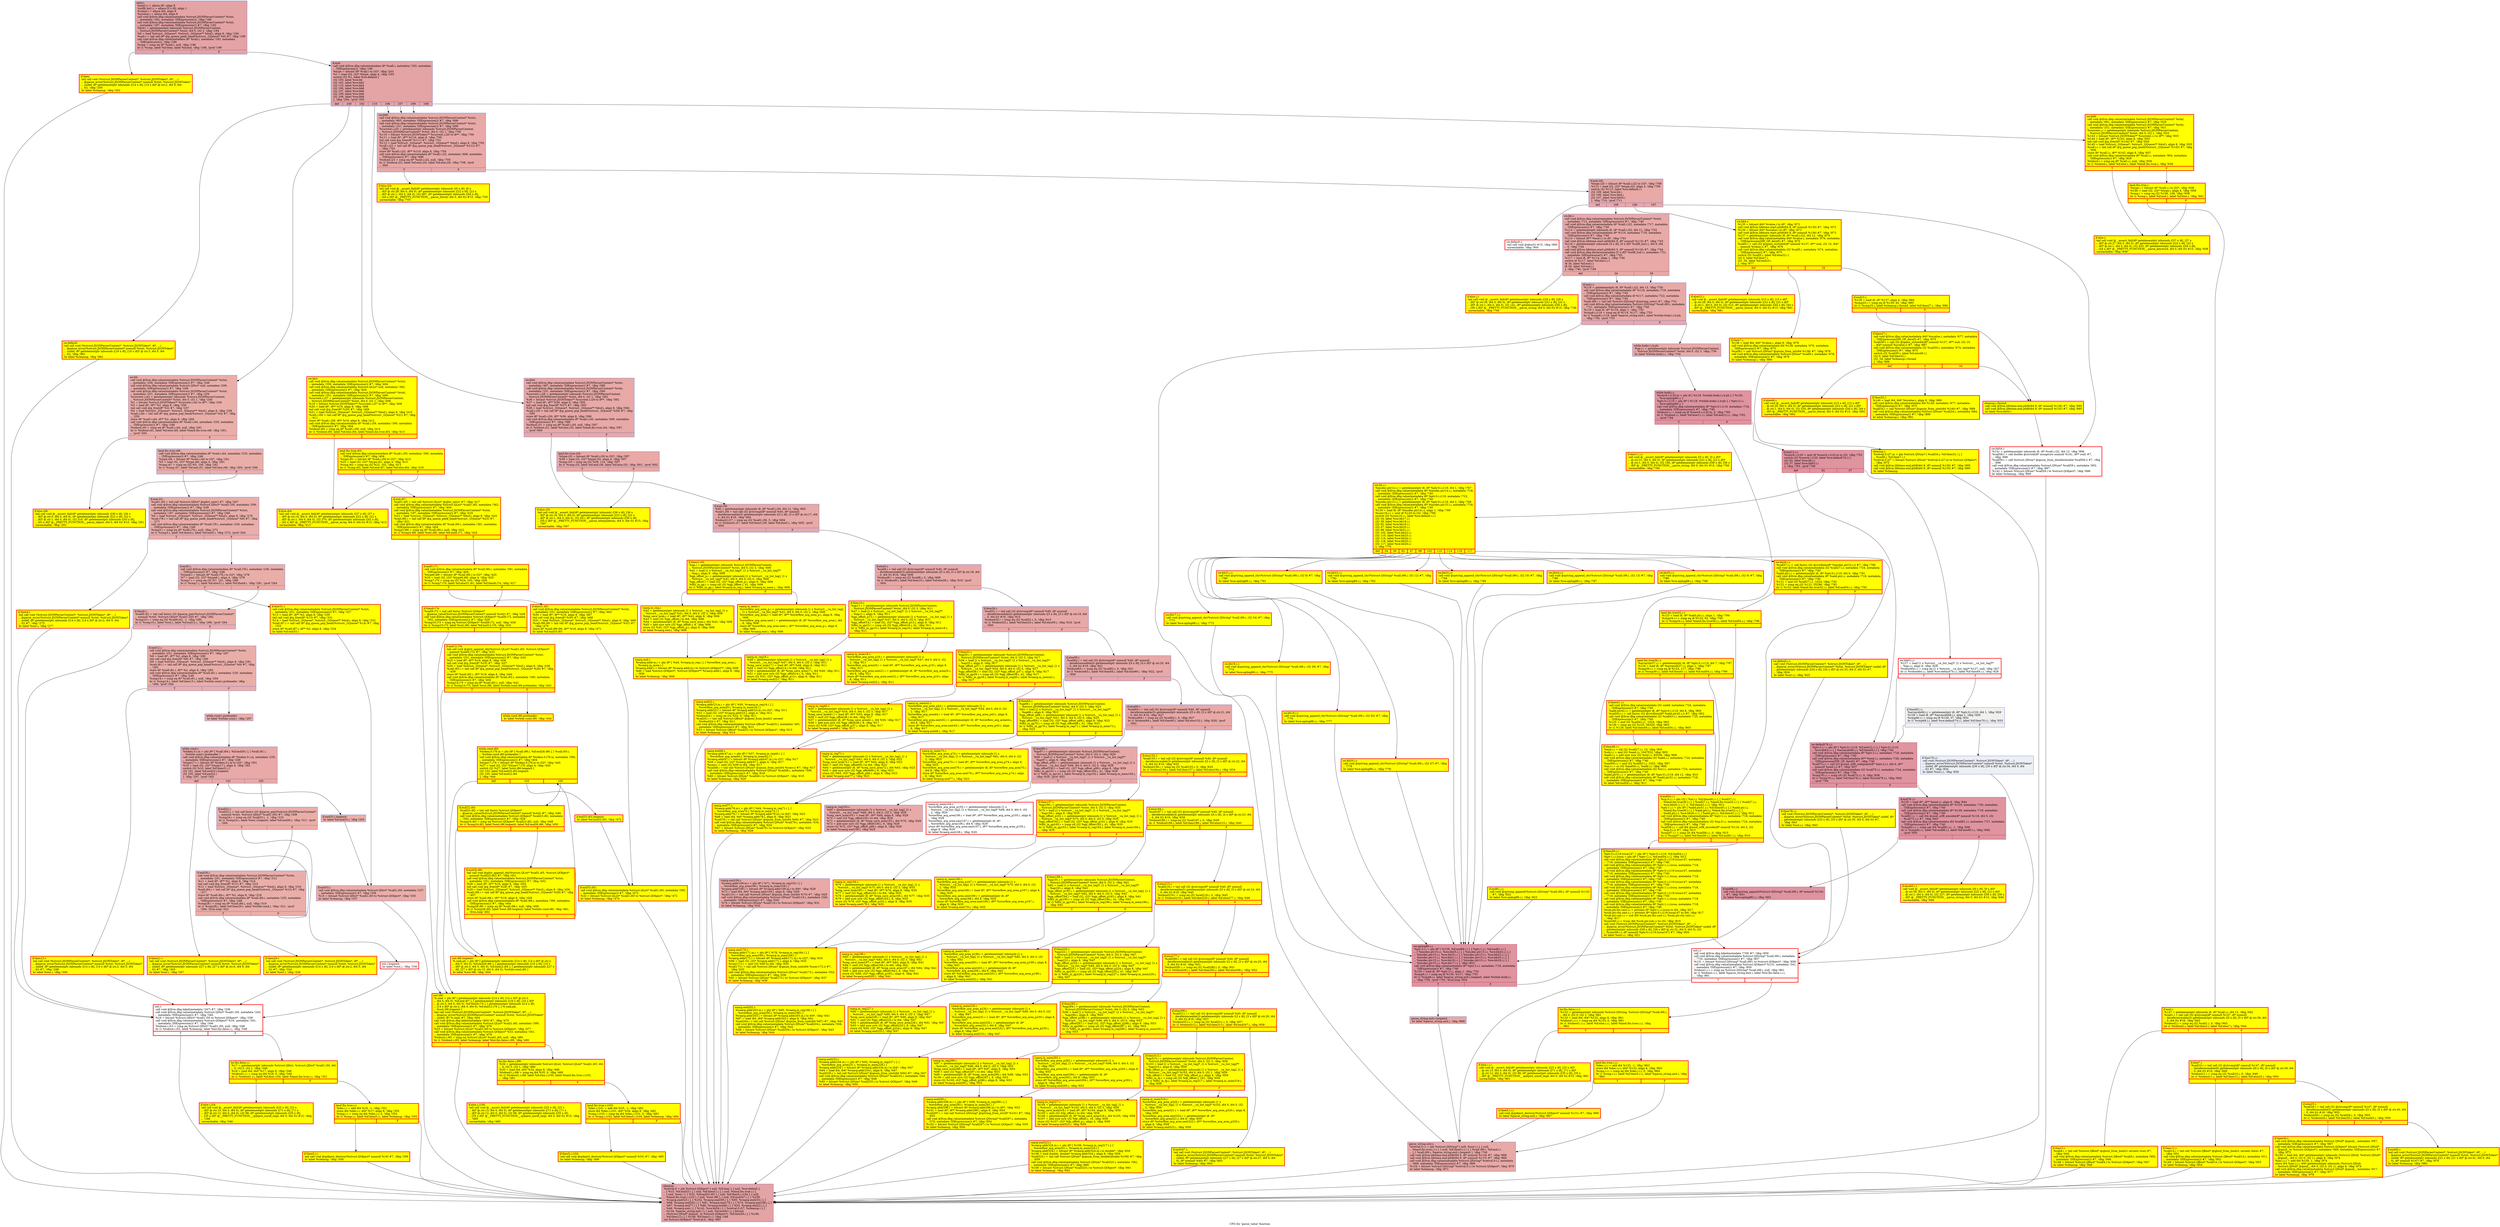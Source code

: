 digraph "CFG for 'parse_value' function" {
	label="CFG for 'parse_value' function";

	Node0x5569004f8a50 [shape=record,color="#3d50c3ff", style=filled, fillcolor="#c32e3170",label="{entry:\l  %end.i.i = alloca i8*, align 8\l  %utf8_buf.i.i = alloca [5 x i8], align 1\l  %value.i = alloca i64, align 8\l  %uvalue.i = alloca i64, align 8\l  call void @llvm.dbg.value(metadata %struct.JSONParserContext* %ctxt,\l... metadata !182, metadata !DIExpression()), !dbg !186\l  call void @llvm.dbg.value(metadata %struct.JSONParserContext* %ctxt,\l... metadata !187, metadata !DIExpression()) #7, !dbg !192\l  %buf.i = getelementptr inbounds %struct.JSONParserContext,\l... %struct.JSONParserContext* %ctxt, i64 0, i32 2, !dbg !194\l  %0 = load %struct._GQueue*, %struct._GQueue** %buf.i, align 8, !dbg !194\l  %call.i = tail call i8* @g_queue_peek_head(%struct._GQueue* %0) #7, !dbg !195\l  call void @llvm.dbg.value(metadata i8* %call.i, metadata !183, metadata\l... !DIExpression()), !dbg !186\l  %cmp = icmp eq i8* %call.i, null, !dbg !196\l  br i1 %cmp, label %if.then, label %if.end, !dbg !198, !prof !199\l|{<s0>T|<s1>F}}"];
	Node0x5569004f8a50:s0 -> Node0x5569004a4a80;
	Node0x5569004f8a50:s1 -> Node0x5569004f9e70;
	Node0x5569004a4a80 [shape=record,penwidth=3.0, style="filled", color="red", fillcolor="yellow",label="{if.then:                                          \l  tail call void (%struct.JSONParserContext*, %struct.JSONToken*, i8*, ...)\l... @parse_error(%struct.JSONParserContext* nonnull %ctxt, %struct.JSONToken*\l... undef, i8* getelementptr inbounds ([14 x i8], [14 x i8]* @.str.2, i64 0, i64\l... 0)), !dbg !200\l  br label %cleanup, !dbg !202\l}"];
	Node0x5569004a4a80 -> Node0x556900493390;
	Node0x5569004f9e70 [shape=record,color="#3d50c3ff", style=filled, fillcolor="#c32e3170",label="{if.end:                                           \l  call void @llvm.dbg.value(metadata i8* %call.i, metadata !183, metadata\l... !DIExpression()), !dbg !186\l  %type = bitcast i8* %call.i to i32*, !dbg !203\l  %1 = load i32, i32* %type, align 4, !dbg !203\l  switch i32 %1, label %sw.default [\l    i32 100, label %sw.bb\l    i32 102, label %sw.bb2\l    i32 110, label %sw.bb4\l    i32 106, label %sw.bb6\l    i32 107, label %sw.bb6\l    i32 109, label %sw.bb6\l    i32 108, label %sw.bb8\l  ], !dbg !204, !prof !205\l|{<s0>def|<s1>100|<s2>102|<s3>110|<s4>106|<s5>107|<s6>109|<s7>108}}"];
	Node0x5569004f9e70:s0 -> Node0x5569004fb3b0;
	Node0x5569004f9e70:s1 -> Node0x5569004fb7b0;
	Node0x5569004f9e70:s2 -> Node0x5569004ad430;
	Node0x5569004f9e70:s3 -> Node0x5569004ae8d0;
	Node0x5569004f9e70:s4 -> Node0x5569004bba20;
	Node0x5569004f9e70:s5 -> Node0x5569004bba20;
	Node0x5569004f9e70:s6 -> Node0x5569004bba20;
	Node0x5569004f9e70:s7 -> Node0x5569004cf980;
	Node0x5569004fb7b0 [shape=record,color="#3d50c3ff", style=filled, fillcolor="#d0473d70",label="{sw.bb:                                            \l  call void @llvm.dbg.value(metadata %struct.JSONParserContext* %ctxt,\l... metadata !206, metadata !DIExpression()) #7, !dbg !248\l  call void @llvm.dbg.value(metadata %struct.QDict* null, metadata !209,\l... metadata !DIExpression()) #7, !dbg !248\l  call void @llvm.dbg.value(metadata %struct.JSONParserContext* %ctxt,\l... metadata !251, metadata !DIExpression()) #7, !dbg !254\l  %current.i.i42 = getelementptr inbounds %struct.JSONParserContext,\l... %struct.JSONParserContext* %ctxt, i64 0, i32 1, !dbg !256\l  %2 = bitcast %struct.JSONToken** %current.i.i42 to i8**, !dbg !256\l  %3 = load i8*, i8** %2, align 8, !dbg !256\l  tail call void @g_free(i8* %3) #7, !dbg !257\l  %4 = load %struct._GQueue*, %struct._GQueue** %buf.i, align 8, !dbg !258\l  %call.i.i44 = tail call i8* @g_queue_pop_head(%struct._GQueue* %4) #7, !dbg\l... !259\l  store i8* %call.i.i44, i8** %2, align 8, !dbg !260\l  call void @llvm.dbg.value(metadata i8* %call.i.i44, metadata !235, metadata\l... !DIExpression()) #7, !dbg !248\l  %tobool.i45 = icmp eq i8* %call.i.i44, null, !dbg !261\l  br i1 %tobool.i45, label %if.else.i49, label %land.lhs.true.i48, !dbg !261,\l... !prof !264\l|{<s0>T|<s1>F}}"];
	Node0x5569004fb7b0:s0 -> Node0x5569003bdd90;
	Node0x5569004fb7b0:s1 -> Node0x556900526530;
	Node0x556900526530 [shape=record,color="#3d50c3ff", style=filled, fillcolor="#d0473d70",label="{land.lhs.true.i48:                                \l  call void @llvm.dbg.value(metadata i8* %call.i.i44, metadata !235, metadata\l... !DIExpression()) #7, !dbg !248\l  %type.i46 = bitcast i8* %call.i.i44 to i32*, !dbg !261\l  %5 = load i32, i32* %type.i46, align 4, !dbg !261\l  %cmp.i47 = icmp eq i32 %5, 100, !dbg !261\l  br i1 %cmp.i47, label %if.end.i51, label %if.else.i49, !dbg !265, !prof !266\l|{<s0>T|<s1>F}}"];
	Node0x556900526530:s0 -> Node0x5569004f0210;
	Node0x556900526530:s1 -> Node0x5569003bdd90;
	Node0x5569003bdd90 [shape=record,penwidth=3.0, style="filled", color="red", fillcolor="yellow",label="{if.else.i49:                                      \l  tail call void @__assert_fail(i8* getelementptr inbounds ([36 x i8], [36 x\l... i8]* @.str.5, i64 0, i64 0), i8* getelementptr inbounds ([22 x i8], [22 x\l... i8]* @.str.1, i64 0, i64 0), i32 316, i8* getelementptr inbounds ([43 x i8],\l... [43 x i8]* @__PRETTY_FUNCTION__.parse_object, i64 0, i64 0)) #15, !dbg !261\l  unreachable, !dbg !261\l}"];
	Node0x5569004f0210 [shape=record,color="#3d50c3ff", style=filled, fillcolor="#d0473d70",label="{if.end.i51:                                       \l  %call1.i50 = tail call %struct.QDict* @qdict_new() #7, !dbg !267\l  call void @llvm.dbg.value(metadata %struct.QDict* %call1.i50, metadata !209,\l... metadata !DIExpression()) #7, !dbg !248\l  call void @llvm.dbg.value(metadata %struct.JSONParserContext* %ctxt,\l... metadata !187, metadata !DIExpression()) #7, !dbg !268\l  %6 = load %struct._GQueue*, %struct._GQueue** %buf.i, align 8, !dbg !270\l  %call.i78.i = tail call i8* @g_queue_peek_head(%struct._GQueue* %6) #7, !dbg\l... !271\l  call void @llvm.dbg.value(metadata i8* %call.i78.i, metadata !236, metadata\l... !DIExpression()) #7, !dbg !248\l  %cmp3.i = icmp eq i8* %call.i78.i, null, !dbg !272\l  br i1 %cmp3.i, label %if.then4.i, label %if.end5.i, !dbg !274, !prof !264\l|{<s0>T|<s1>F}}"];
	Node0x5569004f0210:s0 -> Node0x556900547470;
	Node0x5569004f0210:s1 -> Node0x5569004f0f30;
	Node0x556900547470 [shape=record,penwidth=3.0, style="filled", color="red", fillcolor="yellow",label="{if.then4.i:                                       \l  tail call void (%struct.JSONParserContext*, %struct.JSONToken*, i8*, ...)\l... @parse_error(%struct.JSONParserContext* nonnull %ctxt, %struct.JSONToken*\l... undef, i8* getelementptr inbounds ([14 x i8], [14 x i8]* @.str.2, i64 0, i64\l... 0)) #7, !dbg !275\l  br label %out.i, !dbg !277\l}"];
	Node0x556900547470 -> Node0x5569005454a0;
	Node0x5569004f0f30 [shape=record,color="#3d50c3ff", style=filled, fillcolor="#d0473d70",label="{if.end5.i:                                        \l  call void @llvm.dbg.value(metadata i8* %call.i78.i, metadata !236, metadata\l... !DIExpression()) #7, !dbg !248\l  %type6.i = bitcast i8* %call.i78.i to i32*, !dbg !278\l  %7 = load i32, i32* %type6.i, align 4, !dbg !278\l  %cmp7.i = icmp eq i32 %7, 101, !dbg !280\l  br i1 %cmp7.i, label %if.else31.i, label %if.then8.i, !dbg !281, !prof !264\l|{<s0>T|<s1>F}}"];
	Node0x5569004f0f30:s0 -> Node0x556900538eb0;
	Node0x5569004f0f30:s1 -> Node0x556900543e20;
	Node0x556900543e20 [shape=record,color="#3d50c3ff", style=filled, fillcolor="#d0473d70",label="{if.then8.i:                                       \l  %call9.i52 = tail call fastcc i32 @parse_pair(%struct.JSONParserContext*\l... nonnull %ctxt, %struct.QDict* %call1.i50) #7, !dbg !282\l  %cmp10.i = icmp eq i32 %call9.i52, -1, !dbg !285\l  br i1 %cmp10.i, label %out.i, label %if.end12.i, !dbg !286, !prof !264\l|{<s0>T|<s1>F}}"];
	Node0x556900543e20:s0 -> Node0x5569005454a0;
	Node0x556900543e20:s1 -> Node0x556900524f00;
	Node0x556900524f00 [shape=record,color="#3d50c3ff", style=filled, fillcolor="#d0473d70",label="{if.end12.i:                                       \l  call void @llvm.dbg.value(metadata %struct.JSONParserContext* %ctxt,\l... metadata !251, metadata !DIExpression()) #7, !dbg !287\l  %8 = load i8*, i8** %2, align 8, !dbg !289\l  tail call void @g_free(i8* %8) #7, !dbg !290\l  %9 = load %struct._GQueue*, %struct._GQueue** %buf.i, align 8, !dbg !291\l  %call.i81.i = tail call i8* @g_queue_pop_head(%struct._GQueue* %9) #7, !dbg\l... !292\l  store i8* %call.i81.i, i8** %2, align 8, !dbg !293\l  call void @llvm.dbg.value(metadata i8* %call.i81.i, metadata !235, metadata\l... !DIExpression()) #7, !dbg !248\l  %cmp14.i = icmp eq i8* %call.i81.i, null, !dbg !294\l  br i1 %cmp14.i, label %if.then15.i, label %while.cond.i.preheader, !dbg\l... !296, !prof !264\l|{<s0>T|<s1>F}}"];
	Node0x556900524f00:s0 -> Node0x556900538e60;
	Node0x556900524f00:s1 -> Node0x556900557280;
	Node0x556900557280 [shape=record,color="#3d50c3ff", style=filled, fillcolor="#d0473d70",label="{while.cond.i.preheader:                           \l  br label %while.cond.i, !dbg !297\l}"];
	Node0x556900557280 -> Node0x556900528dd0;
	Node0x556900538e60 [shape=record,penwidth=3.0, style="filled", color="red", fillcolor="yellow",label="{if.then15.i:                                      \l  tail call void (%struct.JSONParserContext*, %struct.JSONToken*, i8*, ...)\l... @parse_error(%struct.JSONParserContext* nonnull %ctxt, %struct.JSONToken*\l... undef, i8* getelementptr inbounds ([14 x i8], [14 x i8]* @.str.2, i64 0, i64\l... 0)) #7, !dbg !298\l  br label %out.i, !dbg !300\l}"];
	Node0x556900538e60 -> Node0x5569005454a0;
	Node0x556900528dd0 [shape=record,color="#3d50c3ff", style=filled, fillcolor="#ca3b3770",label="{while.cond.i:                                     \l  %token.0.i.in = phi i8* [ %call.i84.i, %if.end26.i ], [ %call.i81.i,\l... %while.cond.i.preheader ]\l  call void @llvm.dbg.value(metadata i8* %token.0.i.in, metadata !235,\l... metadata !DIExpression()) #7, !dbg !248\l  %type17.i = bitcast i8* %token.0.i.in to i32*, !dbg !301\l  %10 = load i32, i32* %type17.i, align 4, !dbg !301\l  switch i32 %10, label %if.then21.i [\l    i32 101, label %if.end33.i.loopexit\l    i32 105, label %if.end22.i\l  ], !dbg !297, !prof !302\l|{<s0>def|<s1>101|<s2>105}}"];
	Node0x556900528dd0:s0 -> Node0x55690055b3b0;
	Node0x556900528dd0:s1 -> Node0x5569006f0300;
	Node0x556900528dd0:s2 -> Node0x556900510d30;
	Node0x55690055b3b0 [shape=record,penwidth=3.0, style="filled", color="red", fillcolor="yellow",label="{if.then21.i:                                      \l  tail call void (%struct.JSONParserContext*, %struct.JSONToken*, i8*, ...)\l... @parse_error(%struct.JSONParserContext* nonnull %ctxt, %struct.JSONToken*\l... undef, i8* getelementptr inbounds ([27 x i8], [27 x i8]* @.str.6, i64 0, i64\l... 0)) #7, !dbg !303\l  br label %out.i, !dbg !307\l}"];
	Node0x55690055b3b0 -> Node0x5569005454a0;
	Node0x556900510d30 [shape=record,color="#3d50c3ff", style=filled, fillcolor="#d0473d70",label="{if.end22.i:                                       \l  %call23.i = tail call fastcc i32 @parse_pair(%struct.JSONParserContext*\l... nonnull %ctxt, %struct.QDict* %call1.i50) #7, !dbg !308\l  %cmp24.i = icmp eq i32 %call23.i, -1, !dbg !310\l  br i1 %cmp24.i, label %out.i.loopexit, label %if.end26.i, !dbg !311, !prof\l... !264\l|{<s0>T|<s1>F}}"];
	Node0x556900510d30:s0 -> Node0x556900557300;
	Node0x556900510d30:s1 -> Node0x556900526070;
	Node0x556900526070 [shape=record,color="#3d50c3ff", style=filled, fillcolor="#d0473d70",label="{if.end26.i:                                       \l  call void @llvm.dbg.value(metadata %struct.JSONParserContext* %ctxt,\l... metadata !251, metadata !DIExpression()) #7, !dbg !312\l  %11 = load i8*, i8** %2, align 8, !dbg !314\l  tail call void @g_free(i8* %11) #7, !dbg !315\l  %12 = load %struct._GQueue*, %struct._GQueue** %buf.i, align 8, !dbg !316\l  %call.i84.i = tail call i8* @g_queue_pop_head(%struct._GQueue* %12) #7, !dbg\l... !317\l  store i8* %call.i84.i, i8** %2, align 8, !dbg !318\l  call void @llvm.dbg.value(metadata i8* %call.i84.i, metadata !235, metadata\l... !DIExpression()) #7, !dbg !248\l  %cmp28.i = icmp eq i8* %call.i84.i, null, !dbg !319\l  br i1 %cmp28.i, label %if.then29.i, label %while.cond.i, !dbg !321, !prof\l... !264, !llvm.loop !322\l|{<s0>T|<s1>F}}"];
	Node0x556900526070:s0 -> Node0x556900519060;
	Node0x556900526070:s1 -> Node0x556900528dd0;
	Node0x556900519060 [shape=record,penwidth=3.0, style="filled", color="red", fillcolor="yellow",label="{if.then29.i:                                      \l  tail call void (%struct.JSONParserContext*, %struct.JSONToken*, i8*, ...)\l... @parse_error(%struct.JSONParserContext* nonnull %ctxt, %struct.JSONToken*\l... undef, i8* getelementptr inbounds ([14 x i8], [14 x i8]* @.str.2, i64 0, i64\l... 0)) #7, !dbg !324\l  br label %out.i, !dbg !326\l}"];
	Node0x556900519060 -> Node0x5569005454a0;
	Node0x556900538eb0 [shape=record,penwidth=3.0, style="filled", color="red", fillcolor="yellow",label="{if.else31.i:                                      \l  call void @llvm.dbg.value(metadata %struct.JSONParserContext* %ctxt,\l... metadata !251, metadata !DIExpression()) #7, !dbg !327\l  %13 = load i8*, i8** %2, align 8, !dbg !330\l  tail call void @g_free(i8* %13) #7, !dbg !331\l  %14 = load %struct._GQueue*, %struct._GQueue** %buf.i, align 8, !dbg !332\l  %call.i87.i = tail call i8* @g_queue_pop_head(%struct._GQueue* %14) #7, !dbg\l... !333\l  store i8* %call.i87.i, i8** %2, align 8, !dbg !334\l  br label %if.end33.i\l}"];
	Node0x556900538eb0 -> Node0x556900511280;
	Node0x5569006f0300 [shape=record,color="#3d50c3ff", style=filled, fillcolor="#d0473d70",label="{if.end33.i.loopexit:                              \l  br label %if.end33.i, !dbg !335\l}"];
	Node0x5569006f0300 -> Node0x556900511280;
	Node0x556900511280 [shape=record,color="#3d50c3ff", style=filled, fillcolor="#d0473d70",label="{if.end33.i:                                       \l  call void @llvm.dbg.value(metadata %struct.QDict* %call1.i50, metadata !237,\l... metadata !DIExpression()) #7, !dbg !336\l  %15 = bitcast %struct.QDict* %call1.i50 to %struct.QObject*, !dbg !335\l  br label %cleanup, !dbg !337\l}"];
	Node0x556900511280 -> Node0x556900493390;
	Node0x556900557300 [shape=record,penwidth=3.0, color="red",label="{out.i.loopexit:                                   \l  br label %out.i, !dbg !338\l}"];
	Node0x556900557300 -> Node0x5569005454a0;
	Node0x5569005454a0 [shape=record,penwidth=3.0, color="red",label="{out.i:                                            \l  call void @llvm.dbg.label(metadata !247) #7, !dbg !339\l  call void @llvm.dbg.value(metadata %struct.QDict* %call1.i50, metadata !243,\l... metadata !DIExpression()) #7, !dbg !340\l  %16 = bitcast %struct.QDict* %call1.i50 to %struct.QObject*, !dbg !338\l  call void @llvm.dbg.value(metadata %struct.QObject* %16, metadata !341,\l... metadata !DIExpression()) #7, !dbg !346\l  %tobool.i.i53 = icmp eq %struct.QDict* %call1.i50, null, !dbg !348\l  br i1 %tobool.i.i53, label %cleanup, label %lor.lhs.false.i.i, !dbg !348\l|{<s0>T|<s1>F}}"];
	Node0x5569005454a0:s0 -> Node0x556900493390;
	Node0x5569005454a0:s1 -> Node0x5569005486e0;
	Node0x5569005486e0 [shape=record,penwidth=3.0, style="filled", color="red", fillcolor="yellow",label="{lor.lhs.false.i.i:                                \l  %17 = getelementptr inbounds %struct.QDict, %struct.QDict* %call1.i50, i64\l... 0, i32 0, i32 1, !dbg !348\l  %18 = load i64, i64* %17, align 8, !dbg !348\l  %tobool1.i.i = icmp eq i64 %18, 0, !dbg !348\l  br i1 %tobool1.i.i, label %if.else.i.i54, label %land.lhs.true.i.i, !dbg !351\l|{<s0>T|<s1>F}}"];
	Node0x5569005486e0:s0 -> Node0x55690054d450;
	Node0x5569005486e0:s1 -> Node0x556900543910;
	Node0x55690054d450 [shape=record,penwidth=3.0, style="filled", color="red", fillcolor="yellow",label="{if.else.i.i54:                                    \l  tail call void @__assert_fail(i8* getelementptr inbounds ([25 x i8], [25 x\l... i8]* @.str.13, i64 0, i64 0), i8* getelementptr inbounds ([71 x i8], [71 x\l... i8]* @.str.12, i64 0, i64 0), i32 98, i8* getelementptr inbounds ([35 x i8],\l... [35 x i8]* @__PRETTY_FUNCTION__.qobject_unref_impl, i64 0, i64 0)) #15, !dbg\l... !348\l  unreachable, !dbg !348\l}"];
	Node0x556900543910 [shape=record,penwidth=3.0, style="filled", color="red", fillcolor="yellow",label="{land.lhs.true.i.i:                                \l  %dec.i.i = add i64 %18, -1, !dbg !352\l  store i64 %dec.i.i, i64* %17, align 8, !dbg !352\l  %cmp.i.i = icmp eq i64 %dec.i.i, 0, !dbg !354\l  br i1 %cmp.i.i, label %if.then5.i.i, label %cleanup, !dbg !355\l|{<s0>T|<s1>F}}"];
	Node0x556900543910:s0 -> Node0x556900543730;
	Node0x556900543910:s1 -> Node0x556900493390;
	Node0x556900543730 [shape=record,penwidth=3.0, style="filled", color="red", fillcolor="yellow",label="{if.then5.i.i:                                     \l  tail call void @qobject_destroy(%struct.QObject* nonnull %16) #7, !dbg !356\l  br label %cleanup, !dbg !358\l}"];
	Node0x556900543730 -> Node0x556900493390;
	Node0x5569004ad430 [shape=record,penwidth=3.0, style="filled", color="red", fillcolor="yellow",label="{sw.bb2:                                           \l  call void @llvm.dbg.value(metadata %struct.JSONParserContext* %ctxt,\l... metadata !359, metadata !DIExpression()) #7, !dbg !404\l  call void @llvm.dbg.value(metadata %struct.QList* null, metadata !362,\l... metadata !DIExpression()) #7, !dbg !404\l  call void @llvm.dbg.value(metadata %struct.JSONParserContext* %ctxt,\l... metadata !251, metadata !DIExpression()) #7, !dbg !406\l  %current.i.i57 = getelementptr inbounds %struct.JSONParserContext,\l... %struct.JSONParserContext* %ctxt, i64 0, i32 1, !dbg !408\l  %19 = bitcast %struct.JSONToken** %current.i.i57 to i8**, !dbg !408\l  %20 = load i8*, i8** %19, align 8, !dbg !408\l  tail call void @g_free(i8* %20) #7, !dbg !409\l  %21 = load %struct._GQueue*, %struct._GQueue** %buf.i, align 8, !dbg !410\l  %call.i.i59 = tail call i8* @g_queue_pop_head(%struct._GQueue* %21) #7, !dbg\l... !411\l  store i8* %call.i.i59, i8** %19, align 8, !dbg !412\l  call void @llvm.dbg.value(metadata i8* %call.i.i59, metadata !390, metadata\l... !DIExpression()) #7, !dbg !404\l  %tobool.i60 = icmp eq i8* %call.i.i59, null, !dbg !413\l  br i1 %tobool.i60, label %if.else.i64, label %land.lhs.true.i63, !dbg !413\l|{<s0>T|<s1>F}}"];
	Node0x5569004ad430:s0 -> Node0x556900562890;
	Node0x5569004ad430:s1 -> Node0x55690054f910;
	Node0x55690054f910 [shape=record,penwidth=3.0, style="filled", color="red", fillcolor="yellow",label="{land.lhs.true.i63:                                \l  call void @llvm.dbg.value(metadata i8* %call.i.i59, metadata !390, metadata\l... !DIExpression()) #7, !dbg !404\l  %type.i61 = bitcast i8* %call.i.i59 to i32*, !dbg !413\l  %22 = load i32, i32* %type.i61, align 4, !dbg !413\l  %cmp.i62 = icmp eq i32 %22, 102, !dbg !413\l  br i1 %cmp.i62, label %if.end.i67, label %if.else.i64, !dbg !416\l|{<s0>T|<s1>F}}"];
	Node0x55690054f910:s0 -> Node0x55690054ca80;
	Node0x55690054f910:s1 -> Node0x556900562890;
	Node0x556900562890 [shape=record,penwidth=3.0, style="filled", color="red", fillcolor="yellow",label="{if.else.i64:                                      \l  tail call void @__assert_fail(i8* getelementptr inbounds ([37 x i8], [37 x\l... i8]* @.str.14, i64 0, i64 0), i8* getelementptr inbounds ([22 x i8], [22 x\l... i8]* @.str.1, i64 0, i64 0), i32 370, i8* getelementptr inbounds ([42 x i8],\l... [42 x i8]* @__PRETTY_FUNCTION__.parse_array, i64 0, i64 0)) #15, !dbg !413\l  unreachable, !dbg !413\l}"];
	Node0x55690054ca80 [shape=record,penwidth=3.0, style="filled", color="red", fillcolor="yellow",label="{if.end.i67:                                       \l  %call1.i65 = tail call %struct.QList* @qlist_new() #7, !dbg !417\l  call void @llvm.dbg.value(metadata %struct.QList* %call1.i65, metadata !362,\l... metadata !DIExpression()) #7, !dbg !404\l  call void @llvm.dbg.value(metadata %struct.JSONParserContext* %ctxt,\l... metadata !187, metadata !DIExpression()) #7, !dbg !418\l  %23 = load %struct._GQueue*, %struct._GQueue** %buf.i, align 8, !dbg !420\l  %call.i90.i = tail call i8* @g_queue_peek_head(%struct._GQueue* %23) #7,\l... !dbg !421\l  call void @llvm.dbg.value(metadata i8* %call.i90.i, metadata !391, metadata\l... !DIExpression()) #7, !dbg !404\l  %cmp3.i66 = icmp eq i8* %call.i90.i, null, !dbg !422\l  br i1 %cmp3.i66, label %out.i96, label %if.end5.i71, !dbg !424\l|{<s0>T|<s1>F}}"];
	Node0x55690054ca80:s0 -> Node0x55690054aec0;
	Node0x55690054ca80:s1 -> Node0x55690036e510;
	Node0x55690036e510 [shape=record,penwidth=3.0, style="filled", color="red", fillcolor="yellow",label="{if.end5.i71:                                      \l  call void @llvm.dbg.value(metadata i8* %call.i90.i, metadata !391, metadata\l... !DIExpression()) #7, !dbg !404\l  %type6.i69 = bitcast i8* %call.i90.i to i32*, !dbg !425\l  %24 = load i32, i32* %type6.i69, align 4, !dbg !425\l  %cmp7.i70 = icmp eq i32 %24, 103, !dbg !426\l  br i1 %cmp7.i70, label %if.else31.i91, label %if.then8.i74, !dbg !427\l|{<s0>T|<s1>F}}"];
	Node0x55690036e510:s0 -> Node0x556900574050;
	Node0x55690036e510:s1 -> Node0x5569005b1d40;
	Node0x5569005b1d40 [shape=record,penwidth=3.0, style="filled", color="red", fillcolor="yellow",label="{if.then8.i74:                                     \l  %call9.i72 = tail call fastcc %struct.QObject*\l... @parse_value(%struct.JSONParserContext* nonnull %ctxt) #7, !dbg !428\l  call void @llvm.dbg.value(metadata %struct.QObject* %call9.i72, metadata\l... !392, metadata !DIExpression()) #7, !dbg !429\l  %cmp10.i73 = icmp eq %struct.QObject* %call9.i72, null, !dbg !430\l  br i1 %cmp10.i73, label %out.i96, label %if.end12.i76, !dbg !432\l|{<s0>T|<s1>F}}"];
	Node0x5569005b1d40:s0 -> Node0x55690054aec0;
	Node0x5569005b1d40:s1 -> Node0x556900544300;
	Node0x556900544300 [shape=record,penwidth=3.0, style="filled", color="red", fillcolor="yellow",label="{if.end12.i76:                                     \l  tail call void @qlist_append_obj(%struct.QList* %call1.i65, %struct.QObject*\l... nonnull %call9.i72) #7, !dbg !433\l  call void @llvm.dbg.value(metadata %struct.JSONParserContext* %ctxt,\l... metadata !251, metadata !DIExpression()) #7, !dbg !434\l  %25 = load i8*, i8** %19, align 8, !dbg !436\l  tail call void @g_free(i8* %25) #7, !dbg !437\l  %26 = load %struct._GQueue*, %struct._GQueue** %buf.i, align 8, !dbg !438\l  %call.i93.i = tail call i8* @g_queue_pop_head(%struct._GQueue* %26) #7, !dbg\l... !439\l  store i8* %call.i93.i, i8** %19, align 8, !dbg !440\l  call void @llvm.dbg.value(metadata i8* %call.i93.i, metadata !390, metadata\l... !DIExpression()) #7, !dbg !404\l  %cmp14.i75 = icmp eq i8* %call.i93.i, null, !dbg !441\l  br i1 %cmp14.i75, label %out.i96, label %while.cond.i80.preheader, !dbg !443\l|{<s0>T|<s1>F}}"];
	Node0x556900544300:s0 -> Node0x55690054aec0;
	Node0x556900544300:s1 -> Node0x556900539a00;
	Node0x556900539a00 [shape=record,penwidth=3.0, style="filled", color="red", fillcolor="yellow",label="{while.cond.i80.preheader:                         \l  br label %while.cond.i80, !dbg !444\l}"];
	Node0x556900539a00 -> Node0x556900551790;
	Node0x556900551790 [shape=record,penwidth=3.0, style="filled", color="red", fillcolor="yellow",label="{while.cond.i80:                                   \l  %token.0.i78.in = phi i8* [ %call.i96.i, %if.end26.i86 ], [ %call.i93.i,\l... %while.cond.i80.preheader ]\l  call void @llvm.dbg.value(metadata i8* %token.0.i78.in, metadata !390,\l... metadata !DIExpression()) #7, !dbg !404\l  %type17.i79 = bitcast i8* %token.0.i78.in to i32*, !dbg !445\l  %27 = load i32, i32* %type17.i79, align 4, !dbg !445\l  switch i32 %27, label %out.i96.loopexit [\l    i32 103, label %if.end33.i93.loopexit\l    i32 105, label %if.end22.i84\l  ], !dbg !444\l|{<s0>def|<s1>103|<s2>105}}"];
	Node0x556900551790:s0 -> Node0x5569006a2b30;
	Node0x556900551790:s1 -> Node0x55690054ec90;
	Node0x556900551790:s2 -> Node0x5569005b8880;
	Node0x5569005b8880 [shape=record,penwidth=3.0, style="filled", color="red", fillcolor="yellow",label="{if.end22.i84:                                     \l  %call23.i82 = tail call fastcc %struct.QObject*\l... @parse_value(%struct.JSONParserContext* nonnull %ctxt) #7, !dbg !446\l  call void @llvm.dbg.value(metadata %struct.QObject* %call23.i82, metadata\l... !392, metadata !DIExpression()) #7, !dbg !429\l  %cmp24.i83 = icmp eq %struct.QObject* %call23.i82, null, !dbg !448\l  br i1 %cmp24.i83, label %out.i96.loopexit, label %if.end26.i86, !dbg !450\l|{<s0>T|<s1>F}}"];
	Node0x5569005b8880:s0 -> Node0x5569006a2b30;
	Node0x5569005b8880:s1 -> Node0x5569005442b0;
	Node0x5569005442b0 [shape=record,penwidth=3.0, style="filled", color="red", fillcolor="yellow",label="{if.end26.i86:                                     \l  tail call void @qlist_append_obj(%struct.QList* %call1.i65, %struct.QObject*\l... nonnull %call23.i82) #7, !dbg !451\l  call void @llvm.dbg.value(metadata %struct.JSONParserContext* %ctxt,\l... metadata !251, metadata !DIExpression()) #7, !dbg !452\l  %28 = load i8*, i8** %19, align 8, !dbg !454\l  tail call void @g_free(i8* %28) #7, !dbg !455\l  %29 = load %struct._GQueue*, %struct._GQueue** %buf.i, align 8, !dbg !456\l  %call.i96.i = tail call i8* @g_queue_pop_head(%struct._GQueue* %29) #7, !dbg\l... !457\l  store i8* %call.i96.i, i8** %19, align 8, !dbg !458\l  call void @llvm.dbg.value(metadata i8* %call.i96.i, metadata !390, metadata\l... !DIExpression()) #7, !dbg !404\l  %cmp28.i85 = icmp eq i8* %call.i96.i, null, !dbg !459\l  br i1 %cmp28.i85, label %out.i96.loopexit, label %while.cond.i80, !dbg !461,\l... !llvm.loop !462\l|{<s0>T|<s1>F}}"];
	Node0x5569005442b0:s0 -> Node0x5569006a2b30;
	Node0x5569005442b0:s1 -> Node0x556900551790;
	Node0x556900574050 [shape=record,penwidth=3.0, style="filled", color="red", fillcolor="yellow",label="{if.else31.i91:                                    \l  call void @llvm.dbg.value(metadata %struct.JSONParserContext* %ctxt,\l... metadata !251, metadata !DIExpression()) #7, !dbg !464\l  %30 = load i8*, i8** %19, align 8, !dbg !467\l  tail call void @g_free(i8* %30) #7, !dbg !468\l  %31 = load %struct._GQueue*, %struct._GQueue** %buf.i, align 8, !dbg !469\l  %call.i99.i90 = tail call i8* @g_queue_pop_head(%struct._GQueue* %31) #7,\l... !dbg !470\l  store i8* %call.i99.i90, i8** %19, align 8, !dbg !471\l  br label %if.end33.i93\l}"];
	Node0x556900574050 -> Node0x55690055a920;
	Node0x55690054ec90 [shape=record,penwidth=3.0, style="filled", color="red", fillcolor="yellow",label="{if.end33.i93.loopexit:                            \l  br label %if.end33.i93, !dbg !472\l}"];
	Node0x55690054ec90 -> Node0x55690055a920;
	Node0x55690055a920 [shape=record,penwidth=3.0, style="filled", color="red", fillcolor="yellow",label="{if.end33.i93:                                     \l  call void @llvm.dbg.value(metadata %struct.QList* %call1.i65, metadata !395,\l... metadata !DIExpression()) #7, !dbg !473\l  %32 = bitcast %struct.QList* %call1.i65 to %struct.QObject*, !dbg !472\l  br label %cleanup, !dbg !474\l}"];
	Node0x55690055a920 -> Node0x556900493390;
	Node0x5569006a2b30 [shape=record,penwidth=3.0, style="filled", color="red", fillcolor="yellow",label="{out.i96.loopexit:                                 \l  %.sink.ph = phi i8* [ getelementptr inbounds ([14 x i8], [14 x i8]* @.str.2,\l... i64 0, i64 0), %if.end26.i86 ], [ getelementptr inbounds ([16 x i8], [16 x\l... i8]* @.str.3, i64 0, i64 0), %if.end22.i84 ], [ getelementptr inbounds ([27 x\l... i8], [27 x i8]* @.str.15, i64 0, i64 0), %while.cond.i80 ]\l  br label %out.i96, !dbg !404\l}"];
	Node0x5569006a2b30 -> Node0x55690054aec0;
	Node0x55690054aec0 [shape=record,penwidth=3.0, style="filled", color="red", fillcolor="yellow",label="{out.i96:                                          \l  %.sink = phi i8* [ getelementptr inbounds ([14 x i8], [14 x i8]* @.str.2,\l... i64 0, i64 0), %if.end.i67 ], [ getelementptr inbounds ([16 x i8], [16 x i8]*\l... @.str.3, i64 0, i64 0), %if.then8.i74 ], [ getelementptr inbounds ([14 x i8],\l... [14 x i8]* @.str.2, i64 0, i64 0), %if.end12.i76 ], [ %.sink.ph,\l... %out.i96.loopexit ]\l  tail call void (%struct.JSONParserContext*, %struct.JSONToken*, i8*, ...)\l... @parse_error(%struct.JSONParserContext* nonnull %ctxt, %struct.JSONToken*\l... undef, i8* %.sink) #7, !dbg !404\l  call void @llvm.dbg.label(metadata !403) #7, !dbg !475\l  call void @llvm.dbg.value(metadata %struct.QList* %call1.i65, metadata !399,\l... metadata !DIExpression()) #7, !dbg !476\l  %33 = bitcast %struct.QList* %call1.i65 to %struct.QObject*, !dbg !477\l  call void @llvm.dbg.value(metadata %struct.QObject* %33, metadata !341,\l... metadata !DIExpression()) #7, !dbg !478\l  %tobool.i.i95 = icmp eq %struct.QList* %call1.i65, null, !dbg !480\l  br i1 %tobool.i.i95, label %cleanup, label %lor.lhs.false.i.i99, !dbg !480\l|{<s0>T|<s1>F}}"];
	Node0x55690054aec0:s0 -> Node0x556900493390;
	Node0x55690054aec0:s1 -> Node0x5569005aa310;
	Node0x5569005aa310 [shape=record,penwidth=3.0, style="filled", color="red", fillcolor="yellow",label="{lor.lhs.false.i.i99:                              \l  %34 = getelementptr inbounds %struct.QList, %struct.QList* %call1.i65, i64\l... 0, i32 0, i32 1, !dbg !480\l  %35 = load i64, i64* %34, align 8, !dbg !480\l  %tobool1.i.i98 = icmp eq i64 %35, 0, !dbg !480\l  br i1 %tobool1.i.i98, label %if.else.i.i100, label %land.lhs.true.i.i103,\l... !dbg !481\l|{<s0>T|<s1>F}}"];
	Node0x5569005aa310:s0 -> Node0x556900534b70;
	Node0x5569005aa310:s1 -> Node0x556900556280;
	Node0x556900534b70 [shape=record,penwidth=3.0, style="filled", color="red", fillcolor="yellow",label="{if.else.i.i100:                                   \l  tail call void @__assert_fail(i8* getelementptr inbounds ([25 x i8], [25 x\l... i8]* @.str.13, i64 0, i64 0), i8* getelementptr inbounds ([71 x i8], [71 x\l... i8]* @.str.12, i64 0, i64 0), i32 98, i8* getelementptr inbounds ([35 x i8],\l... [35 x i8]* @__PRETTY_FUNCTION__.qobject_unref_impl, i64 0, i64 0)) #15, !dbg\l... !480\l  unreachable, !dbg !480\l}"];
	Node0x556900556280 [shape=record,penwidth=3.0, style="filled", color="red", fillcolor="yellow",label="{land.lhs.true.i.i103:                             \l  %dec.i.i101 = add i64 %35, -1, !dbg !482\l  store i64 %dec.i.i101, i64* %34, align 8, !dbg !482\l  %cmp.i.i102 = icmp eq i64 %dec.i.i101, 0, !dbg !483\l  br i1 %cmp.i.i102, label %if.then5.i.i104, label %cleanup, !dbg !484\l|{<s0>T|<s1>F}}"];
	Node0x556900556280:s0 -> Node0x5569005349e0;
	Node0x556900556280:s1 -> Node0x556900493390;
	Node0x5569005349e0 [shape=record,penwidth=3.0, style="filled", color="red", fillcolor="yellow",label="{if.then5.i.i104:                                  \l  tail call void @qobject_destroy(%struct.QObject* nonnull %33) #7, !dbg !485\l  br label %cleanup, !dbg !486\l}"];
	Node0x5569005349e0 -> Node0x556900493390;
	Node0x5569004ae8d0 [shape=record,color="#3d50c3ff", style=filled, fillcolor="#ca3b3770",label="{sw.bb4:                                           \l  call void @llvm.dbg.value(metadata %struct.JSONParserContext* %ctxt,\l... metadata !487, metadata !DIExpression()) #7, !dbg !588\l  call void @llvm.dbg.value(metadata %struct.JSONParserContext* %ctxt,\l... metadata !251, metadata !DIExpression()) #7, !dbg !590\l  %current.i.i28 = getelementptr inbounds %struct.JSONParserContext,\l... %struct.JSONParserContext* %ctxt, i64 0, i32 1, !dbg !592\l  %36 = bitcast %struct.JSONToken** %current.i.i28 to i8**, !dbg !592\l  %37 = load i8*, i8** %36, align 8, !dbg !592\l  tail call void @g_free(i8* %37) #7, !dbg !593\l  %38 = load %struct._GQueue*, %struct._GQueue** %buf.i, align 8, !dbg !594\l  %call.i.i30 = tail call i8* @g_queue_pop_head(%struct._GQueue* %38) #7, !dbg\l... !595\l  store i8* %call.i.i30, i8** %36, align 8, !dbg !596\l  call void @llvm.dbg.value(metadata i8* %call.i.i30, metadata !490, metadata\l... !DIExpression()) #7, !dbg !588\l  %tobool.i31 = icmp eq i8* %call.i.i30, null, !dbg !597\l  br i1 %tobool.i31, label %if.else.i35, label %land.lhs.true.i34, !dbg !597,\l... !prof !600\l|{<s0>T|<s1>F}}"];
	Node0x5569004ae8d0:s0 -> Node0x556900557930;
	Node0x5569004ae8d0:s1 -> Node0x556900586ba0;
	Node0x556900586ba0 [shape=record,color="#3d50c3ff", style=filled, fillcolor="#ca3b3770",label="{land.lhs.true.i34:                                \l  %type.i32 = bitcast i8* %call.i.i30 to i32*, !dbg !597\l  %39 = load i32, i32* %type.i32, align 4, !dbg !597\l  %cmp.i33 = icmp eq i32 %39, 110, !dbg !597\l  br i1 %cmp.i33, label %if.end.i38, label %if.else.i35, !dbg !601, !prof !602\l|{<s0>T|<s1>F}}"];
	Node0x556900586ba0:s0 -> Node0x55690058ada0;
	Node0x556900586ba0:s1 -> Node0x556900557930;
	Node0x556900557930 [shape=record,penwidth=3.0, style="filled", color="red", fillcolor="yellow",label="{if.else.i35:                                      \l  tail call void @__assert_fail(i8* getelementptr inbounds ([36 x i8], [36 x\l... i8]* @.str.16, i64 0, i64 0), i8* getelementptr inbounds ([22 x i8], [22 x\l... i8]* @.str.1, i64 0, i64 0), i32 451, i8* getelementptr inbounds ([50 x i8],\l... [50 x i8]* @__PRETTY_FUNCTION__.parse_interpolation, i64 0, i64 0)) #15, !dbg\l... !597\l  unreachable, !dbg !597\l}"];
	Node0x55690058ada0 [shape=record,color="#3d50c3ff", style=filled, fillcolor="#ca3b3770",label="{if.end.i38:                                       \l  %40 = getelementptr inbounds i8, i8* %call.i.i30, i64 12, !dbg !603\l  %call1.i36 = tail call i32 @strcmp(i8* nonnull %40, i8* nonnull\l... dereferenceable(3) getelementptr inbounds ([3 x i8], [3 x i8]* @.str.17, i64\l... 0, i64 0)) #16, !dbg !604\l  %tobool2.i37 = icmp eq i32 %call1.i36, 0, !dbg !604\l  br i1 %tobool2.i37, label %if.then3.i39, label %if.else5.i, !dbg !605, !prof\l... !600\l|{<s0>T|<s1>F}}"];
	Node0x55690058ada0:s0 -> Node0x5569005254b0;
	Node0x55690058ada0:s1 -> Node0x55690053a4d0;
	Node0x5569005254b0 [shape=record,penwidth=3.0, style="filled", color="red", fillcolor="yellow",label="{if.then3.i39:                                     \l  %ap.i = getelementptr inbounds %struct.JSONParserContext,\l... %struct.JSONParserContext* %ctxt, i64 0, i32 3, !dbg !606\l  %41 = load [1 x %struct.__va_list_tag]*, [1 x %struct.__va_list_tag]**\l... %ap.i, align 8, !dbg !606\l  %gp_offset_p.i = getelementptr inbounds [1 x %struct.__va_list_tag], [1 x\l... %struct.__va_list_tag]* %41, i64 0, i64 0, i32 0, !dbg !606\l  %gp_offset.i = load i32, i32* %gp_offset_p.i, align 8, !dbg !606\l  %fits_in_gp.i = icmp ult i32 %gp_offset.i, 41, !dbg !606\l  br i1 %fits_in_gp.i, label %vaarg.in_reg.i, label %vaarg.in_mem.i, !dbg !606\l|{<s0>T|<s1>F}}"];
	Node0x5569005254b0:s0 -> Node0x556900563090;
	Node0x5569005254b0:s1 -> Node0x556900588120;
	Node0x556900563090 [shape=record,penwidth=3.0, style="filled", color="red", fillcolor="yellow",label="{vaarg.in_reg.i:                                   \l  %42 = getelementptr inbounds [1 x %struct.__va_list_tag], [1 x\l... %struct.__va_list_tag]* %41, i64 0, i64 0, i32 3, !dbg !606\l  %reg_save_area.i = load i8*, i8** %42, align 8, !dbg !606\l  %43 = zext i32 %gp_offset.i to i64, !dbg !606\l  %44 = getelementptr i8, i8* %reg_save_area.i, i64 %43, !dbg !606\l  %45 = add nuw nsw i32 %gp_offset.i, 8, !dbg !606\l  store i32 %45, i32* %gp_offset_p.i, align 8, !dbg !606\l  br label %vaarg.end.i, !dbg !606\l}"];
	Node0x556900563090 -> Node0x5569005a7c60;
	Node0x556900588120 [shape=record,penwidth=3.0, style="filled", color="red", fillcolor="yellow",label="{vaarg.in_mem.i:                                   \l  %overflow_arg_area_p.i = getelementptr inbounds [1 x %struct.__va_list_tag],\l... [1 x %struct.__va_list_tag]* %41, i64 0, i64 0, i32 2, !dbg !606\l  %overflow_arg_area.i = load i8*, i8** %overflow_arg_area_p.i, align 8, !dbg\l... !606\l  %overflow_arg_area.next.i = getelementptr i8, i8* %overflow_arg_area.i, i64\l... 8, !dbg !606\l  store i8* %overflow_arg_area.next.i, i8** %overflow_arg_area_p.i, align 8,\l... !dbg !606\l  br label %vaarg.end.i, !dbg !606\l}"];
	Node0x556900588120 -> Node0x5569005a7c60;
	Node0x5569005a7c60 [shape=record,penwidth=3.0, style="filled", color="red", fillcolor="yellow",label="{vaarg.end.i:                                      \l  %vaarg.addr.in.i = phi i8* [ %44, %vaarg.in_reg.i ], [ %overflow_arg_area.i,\l... %vaarg.in_mem.i ]\l  %vaarg.addr.i = bitcast i8* %vaarg.addr.in.i to %struct.QObject**, !dbg !606\l  %46 = load %struct.QObject*, %struct.QObject** %vaarg.addr.i, align 8, !dbg\l... !606\l  br label %cleanup, !dbg !608\l}"];
	Node0x5569005a7c60 -> Node0x556900493390;
	Node0x55690053a4d0 [shape=record,color="#3d50c3ff", style=filled, fillcolor="#ca3b3770",label="{if.else5.i:                                       \l  %call8.i = tail call i32 @strcmp(i8* nonnull %40, i8* nonnull\l... dereferenceable(3) getelementptr inbounds ([3 x i8], [3 x i8]* @.str.18, i64\l... 0, i64 0)) #16, !dbg !609\l  %tobool9.i = icmp eq i32 %call8.i, 0, !dbg !609\l  br i1 %tobool9.i, label %if.then10.i, label %if.else28.i, !dbg !610, !prof\l... !600\l|{<s0>T|<s1>F}}"];
	Node0x55690053a4d0:s0 -> Node0x556900551950;
	Node0x55690053a4d0:s1 -> Node0x556900536d70;
	Node0x556900551950 [shape=record,penwidth=3.0, style="filled", color="red", fillcolor="yellow",label="{if.then10.i:                                      \l  %ap11.i = getelementptr inbounds %struct.JSONParserContext,\l... %struct.JSONParserContext* %ctxt, i64 0, i32 3, !dbg !611\l  %47 = load [1 x %struct.__va_list_tag]*, [1 x %struct.__va_list_tag]**\l... %ap11.i, align 8, !dbg !611\l  %gp_offset_p13.i = getelementptr inbounds [1 x %struct.__va_list_tag], [1 x\l... %struct.__va_list_tag]* %47, i64 0, i64 0, i32 0, !dbg !611\l  %gp_offset14.i = load i32, i32* %gp_offset_p13.i, align 8, !dbg !611\l  %fits_in_gp15.i = icmp ult i32 %gp_offset14.i, 41, !dbg !611\l  br i1 %fits_in_gp15.i, label %vaarg.in_reg16.i, label %vaarg.in_mem18.i,\l... !dbg !611\l|{<s0>T|<s1>F}}"];
	Node0x556900551950:s0 -> Node0x5569005a2540;
	Node0x556900551950:s1 -> Node0x556900551a70;
	Node0x5569005a2540 [shape=record,penwidth=3.0, style="filled", color="red", fillcolor="yellow",label="{vaarg.in_reg16.i:                                 \l  %48 = getelementptr inbounds [1 x %struct.__va_list_tag], [1 x\l... %struct.__va_list_tag]* %47, i64 0, i64 0, i32 3, !dbg !611\l  %reg_save_area17.i = load i8*, i8** %48, align 8, !dbg !611\l  %49 = zext i32 %gp_offset14.i to i64, !dbg !611\l  %50 = getelementptr i8, i8* %reg_save_area17.i, i64 %49, !dbg !611\l  %51 = add nuw nsw i32 %gp_offset14.i, 8, !dbg !611\l  store i32 %51, i32* %gp_offset_p13.i, align 8, !dbg !611\l  br label %vaarg.end22.i, !dbg !611\l}"];
	Node0x5569005a2540 -> Node0x556900558aa0;
	Node0x556900551a70 [shape=record,penwidth=3.0, style="filled", color="red", fillcolor="yellow",label="{vaarg.in_mem18.i:                                 \l  %overflow_arg_area_p19.i = getelementptr inbounds [1 x\l... %struct.__va_list_tag], [1 x %struct.__va_list_tag]* %47, i64 0, i64 0, i32\l... 2, !dbg !611\l  %overflow_arg_area20.i = load i8*, i8** %overflow_arg_area_p19.i, align 8,\l... !dbg !611\l  %overflow_arg_area.next21.i = getelementptr i8, i8* %overflow_arg_area20.i,\l... i64 8, !dbg !611\l  store i8* %overflow_arg_area.next21.i, i8** %overflow_arg_area_p19.i, align\l... 8, !dbg !611\l  br label %vaarg.end22.i, !dbg !611\l}"];
	Node0x556900551a70 -> Node0x556900558aa0;
	Node0x556900558aa0 [shape=record,penwidth=3.0, style="filled", color="red", fillcolor="yellow",label="{vaarg.end22.i:                                    \l  %vaarg.addr23.in.i = phi i8* [ %50, %vaarg.in_reg16.i ], [\l... %overflow_arg_area20.i, %vaarg.in_mem18.i ]\l  %vaarg.addr23.i = bitcast i8* %vaarg.addr23.in.i to i32*, !dbg !611\l  %52 = load i32, i32* %vaarg.addr23.i, align 4, !dbg !611\l  %tobool24.i = icmp ne i32 %52, 0, !dbg !611\l  %call25.i = tail call %struct.QBool* @qbool_from_bool(i1 zeroext\l... %tobool24.i) #7, !dbg !611\l  call void @llvm.dbg.value(metadata %struct.QBool* %call25.i, metadata !491,\l... metadata !DIExpression()) #7, !dbg !612\l  %53 = bitcast %struct.QBool* %call25.i to %struct.QObject*, !dbg !613\l  br label %cleanup, !dbg !614\l}"];
	Node0x556900558aa0 -> Node0x556900493390;
	Node0x556900536d70 [shape=record,color="#3d50c3ff", style=filled, fillcolor="#ca3b3770",label="{if.else28.i:                                      \l  %call31.i = tail call i32 @strcmp(i8* nonnull %40, i8* nonnull\l... dereferenceable(3) getelementptr inbounds ([3 x i8], [3 x i8]* @.str.19, i64\l... 0, i64 0)) #16, !dbg !615\l  %tobool32.i = icmp eq i32 %call31.i, 0, !dbg !615\l  br i1 %tobool32.i, label %if.then33.i, label %if.else59.i, !dbg !616, !prof\l... !600\l|{<s0>T|<s1>F}}"];
	Node0x556900536d70:s0 -> Node0x55690058aa40;
	Node0x556900536d70:s1 -> Node0x5569005bb3f0;
	Node0x55690058aa40 [shape=record,penwidth=3.0, style="filled", color="red", fillcolor="yellow",label="{if.then33.i:                                      \l  %ap35.i = getelementptr inbounds %struct.JSONParserContext,\l... %struct.JSONParserContext* %ctxt, i64 0, i32 3, !dbg !617\l  %54 = load [1 x %struct.__va_list_tag]*, [1 x %struct.__va_list_tag]**\l... %ap35.i, align 8, !dbg !617\l  %gp_offset_p37.i = getelementptr inbounds [1 x %struct.__va_list_tag], [1 x\l... %struct.__va_list_tag]* %54, i64 0, i64 0, i32 0, !dbg !617\l  %gp_offset38.i = load i32, i32* %gp_offset_p37.i, align 8, !dbg !617\l  %fits_in_gp39.i = icmp ult i32 %gp_offset38.i, 41, !dbg !617\l  br i1 %fits_in_gp39.i, label %vaarg.in_reg40.i, label %vaarg.in_mem42.i,\l... !dbg !617\l|{<s0>T|<s1>F}}"];
	Node0x55690058aa40:s0 -> Node0x55690051b000;
	Node0x55690058aa40:s1 -> Node0x55690057e280;
	Node0x55690051b000 [shape=record,penwidth=3.0, style="filled", color="red", fillcolor="yellow",label="{vaarg.in_reg40.i:                                 \l  %55 = getelementptr inbounds [1 x %struct.__va_list_tag], [1 x\l... %struct.__va_list_tag]* %54, i64 0, i64 0, i32 3, !dbg !617\l  %reg_save_area41.i = load i8*, i8** %55, align 8, !dbg !617\l  %56 = zext i32 %gp_offset38.i to i64, !dbg !617\l  %57 = getelementptr i8, i8* %reg_save_area41.i, i64 %56, !dbg !617\l  %58 = add nuw nsw i32 %gp_offset38.i, 8, !dbg !617\l  store i32 %58, i32* %gp_offset_p37.i, align 8, !dbg !617\l  br label %vaarg.end46.i, !dbg !617\l}"];
	Node0x55690051b000 -> Node0x556900507220;
	Node0x55690057e280 [shape=record,penwidth=3.0, style="filled", color="red", fillcolor="yellow",label="{vaarg.in_mem42.i:                                 \l  %overflow_arg_area_p43.i = getelementptr inbounds [1 x\l... %struct.__va_list_tag], [1 x %struct.__va_list_tag]* %54, i64 0, i64 0, i32\l... 2, !dbg !617\l  %overflow_arg_area44.i = load i8*, i8** %overflow_arg_area_p43.i, align 8,\l... !dbg !617\l  %overflow_arg_area.next45.i = getelementptr i8, i8* %overflow_arg_area44.i,\l... i64 8, !dbg !617\l  store i8* %overflow_arg_area.next45.i, i8** %overflow_arg_area_p43.i, align\l... 8, !dbg !617\l  br label %vaarg.end46.i, !dbg !617\l}"];
	Node0x55690057e280 -> Node0x556900507220;
	Node0x556900507220 [shape=record,penwidth=3.0, style="filled", color="red", fillcolor="yellow",label="{vaarg.end46.i:                                    \l  %vaarg.addr47.in.i = phi i8* [ %57, %vaarg.in_reg40.i ], [\l... %overflow_arg_area44.i, %vaarg.in_mem42.i ]\l  %vaarg.addr47.i = bitcast i8* %vaarg.addr47.in.i to i32*, !dbg !617\l  %59 = load i32, i32* %vaarg.addr47.i, align 4, !dbg !617\l  %conv.i = sext i32 %59 to i64, !dbg !617\l  %call48.i = tail call %struct.QNum* @qnum_from_int(i64 %conv.i) #7, !dbg !617\l  call void @llvm.dbg.value(metadata %struct.QNum* %call48.i, metadata !506,\l... metadata !DIExpression()) #7, !dbg !618\l  %60 = bitcast %struct.QNum* %call48.i to %struct.QObject*, !dbg !619\l  br label %cleanup, !dbg !620\l}"];
	Node0x556900507220 -> Node0x556900493390;
	Node0x5569005bb3f0 [shape=record,color="#3d50c3ff", style=filled, fillcolor="#ca3b3770",label="{if.else59.i:                                      \l  %call62.i = tail call i32 @strcmp(i8* nonnull %40, i8* nonnull\l... dereferenceable(4) getelementptr inbounds ([4 x i8], [4 x i8]* @.str.20, i64\l... 0, i64 0)) #16, !dbg !621\l  %tobool63.i = icmp eq i32 %call62.i, 0, !dbg !621\l  br i1 %tobool63.i, label %if.then64.i, label %if.else90.i, !dbg !622, !prof\l... !600\l|{<s0>T|<s1>F}}"];
	Node0x5569005bb3f0:s0 -> Node0x556900584d60;
	Node0x5569005bb3f0:s1 -> Node0x556900501470;
	Node0x556900584d60 [shape=record,penwidth=3.0, style="filled", color="red", fillcolor="yellow",label="{if.then64.i:                                      \l  %ap66.i = getelementptr inbounds %struct.JSONParserContext,\l... %struct.JSONParserContext* %ctxt, i64 0, i32 3, !dbg !623\l  %61 = load [1 x %struct.__va_list_tag]*, [1 x %struct.__va_list_tag]**\l... %ap66.i, align 8, !dbg !623\l  %gp_offset_p68.i = getelementptr inbounds [1 x %struct.__va_list_tag], [1 x\l... %struct.__va_list_tag]* %61, i64 0, i64 0, i32 0, !dbg !623\l  %gp_offset69.i = load i32, i32* %gp_offset_p68.i, align 8, !dbg !623\l  %fits_in_gp70.i = icmp ult i32 %gp_offset69.i, 41, !dbg !623\l  br i1 %fits_in_gp70.i, label %vaarg.in_reg71.i, label %vaarg.in_mem73.i,\l... !dbg !623\l|{<s0>T|<s1>F}}"];
	Node0x556900584d60:s0 -> Node0x55690053eef0;
	Node0x556900584d60:s1 -> Node0x556900535810;
	Node0x55690053eef0 [shape=record,penwidth=3.0, style="filled", color="red", fillcolor="yellow",label="{vaarg.in_reg71.i:                                 \l  %62 = getelementptr inbounds [1 x %struct.__va_list_tag], [1 x\l... %struct.__va_list_tag]* %61, i64 0, i64 0, i32 3, !dbg !623\l  %reg_save_area72.i = load i8*, i8** %62, align 8, !dbg !623\l  %63 = zext i32 %gp_offset69.i to i64, !dbg !623\l  %64 = getelementptr i8, i8* %reg_save_area72.i, i64 %63, !dbg !623\l  %65 = add nuw nsw i32 %gp_offset69.i, 8, !dbg !623\l  store i32 %65, i32* %gp_offset_p68.i, align 8, !dbg !623\l  br label %vaarg.end77.i, !dbg !623\l}"];
	Node0x55690053eef0 -> Node0x55690053ffe0;
	Node0x556900535810 [shape=record,penwidth=3.0, style="filled", color="red", fillcolor="yellow",label="{vaarg.in_mem73.i:                                 \l  %overflow_arg_area_p74.i = getelementptr inbounds [1 x\l... %struct.__va_list_tag], [1 x %struct.__va_list_tag]* %61, i64 0, i64 0, i32\l... 2, !dbg !623\l  %overflow_arg_area75.i = load i8*, i8** %overflow_arg_area_p74.i, align 8,\l... !dbg !623\l  %overflow_arg_area.next76.i = getelementptr i8, i8* %overflow_arg_area75.i,\l... i64 8, !dbg !623\l  store i8* %overflow_arg_area.next76.i, i8** %overflow_arg_area_p74.i, align\l... 8, !dbg !623\l  br label %vaarg.end77.i, !dbg !623\l}"];
	Node0x556900535810 -> Node0x55690053ffe0;
	Node0x55690053ffe0 [shape=record,penwidth=3.0, style="filled", color="red", fillcolor="yellow",label="{vaarg.end77.i:                                    \l  %vaarg.addr78.in.i = phi i8* [ %64, %vaarg.in_reg71.i ], [\l... %overflow_arg_area75.i, %vaarg.in_mem73.i ]\l  %vaarg.addr78.i = bitcast i8* %vaarg.addr78.in.i to i64*, !dbg !623\l  %66 = load i64, i64* %vaarg.addr78.i, align 8, !dbg !623\l  %call79.i = tail call %struct.QNum* @qnum_from_int(i64 %66) #7, !dbg !623\l  call void @llvm.dbg.value(metadata %struct.QNum* %call79.i, metadata !534,\l... metadata !DIExpression()) #7, !dbg !624\l  %67 = bitcast %struct.QNum* %call79.i to %struct.QObject*, !dbg !625\l  br label %cleanup, !dbg !626\l}"];
	Node0x55690053ffe0 -> Node0x556900493390;
	Node0x556900501470 [shape=record,color="#3d50c3ff", style=filled, fillcolor="#ca3b3770",label="{if.else90.i:                                      \l  %call93.i = tail call i32 @strcmp(i8* nonnull %40, i8* nonnull\l... dereferenceable(5) getelementptr inbounds ([5 x i8], [5 x i8]* @.str.21, i64\l... 0, i64 0)) #16, !dbg !627\l  %tobool94.i = icmp eq i32 %call93.i, 0, !dbg !627\l  br i1 %tobool94.i, label %if.then95.i, label %if.else152.i, !dbg !628, !prof\l... !602\l|{<s0>T|<s1>F}}"];
	Node0x556900501470:s0 -> Node0x55690058aeb0;
	Node0x556900501470:s1 -> Node0x5569005a5bf0;
	Node0x55690058aeb0 [shape=record,color="#3d50c3ff", style=filled, fillcolor="#ca3b3770",label="{if.then95.i:                                      \l  %ap97.i = getelementptr inbounds %struct.JSONParserContext,\l... %struct.JSONParserContext* %ctxt, i64 0, i32 3, !dbg !629\l  %68 = load [1 x %struct.__va_list_tag]*, [1 x %struct.__va_list_tag]**\l... %ap97.i, align 8, !dbg !629\l  %gp_offset_p99.i = getelementptr inbounds [1 x %struct.__va_list_tag], [1 x\l... %struct.__va_list_tag]* %68, i64 0, i64 0, i32 0, !dbg !629\l  %gp_offset100.i = load i32, i32* %gp_offset_p99.i, align 8, !dbg !629\l  %fits_in_gp101.i = icmp ult i32 %gp_offset100.i, 41, !dbg !629\l  br i1 %fits_in_gp101.i, label %vaarg.in_reg102.i, label %vaarg.in_mem104.i,\l... !dbg !629, !prof !602\l|{<s0>T|<s1>F}}"];
	Node0x55690058aeb0:s0 -> Node0x5569005357c0;
	Node0x55690058aeb0:s1 -> Node0x556900587d20;
	Node0x5569005357c0 [shape=record,color="#3d50c3ff", style=filled, fillcolor="#ca3b3770",label="{vaarg.in_reg102.i:                                \l  %69 = getelementptr inbounds [1 x %struct.__va_list_tag], [1 x\l... %struct.__va_list_tag]* %68, i64 0, i64 0, i32 3, !dbg !629\l  %reg_save_area103.i = load i8*, i8** %69, align 8, !dbg !629\l  %70 = zext i32 %gp_offset100.i to i64, !dbg !629\l  %71 = getelementptr i8, i8* %reg_save_area103.i, i64 %70, !dbg !629\l  %72 = add nuw nsw i32 %gp_offset100.i, 8, !dbg !629\l  store i32 %72, i32* %gp_offset_p99.i, align 8, !dbg !629\l  br label %vaarg.end108.i, !dbg !629\l}"];
	Node0x5569005357c0 -> Node0x5569005ac280;
	Node0x556900587d20 [shape=record,penwidth=3.0, color="red",label="{vaarg.in_mem104.i:                                \l  %overflow_arg_area_p105.i = getelementptr inbounds [1 x\l... %struct.__va_list_tag], [1 x %struct.__va_list_tag]* %68, i64 0, i64 0, i32\l... 2, !dbg !629\l  %overflow_arg_area106.i = load i8*, i8** %overflow_arg_area_p105.i, align 8,\l... !dbg !629\l  %overflow_arg_area.next107.i = getelementptr i8, i8*\l... %overflow_arg_area106.i, i64 8, !dbg !629\l  store i8* %overflow_arg_area.next107.i, i8** %overflow_arg_area_p105.i,\l... align 8, !dbg !629\l  br label %vaarg.end108.i, !dbg !629\l}"];
	Node0x556900587d20 -> Node0x5569005ac280;
	Node0x5569005ac280 [shape=record,color="#3d50c3ff", style=filled, fillcolor="#ca3b3770",label="{vaarg.end108.i:                                   \l  %vaarg.addr109.in.i = phi i8* [ %71, %vaarg.in_reg102.i ], [\l... %overflow_arg_area106.i, %vaarg.in_mem104.i ]\l  %vaarg.addr109.i = bitcast i8* %vaarg.addr109.in.i to i64*, !dbg !629\l  %73 = load i64, i64* %vaarg.addr109.i, align 8, !dbg !629\l  %call110.i = tail call %struct.QNum* @qnum_from_int(i64 %73) #7, !dbg !629\l  call void @llvm.dbg.value(metadata %struct.QNum* %call110.i, metadata !540,\l... metadata !DIExpression()) #7, !dbg !630\l  %74 = bitcast %struct.QNum* %call110.i to %struct.QObject*, !dbg !631\l  br label %cleanup, !dbg !632\l}"];
	Node0x5569005ac280 -> Node0x556900493390;
	Node0x5569005a5bf0 [shape=record,penwidth=3.0, style="filled", color="red", fillcolor="yellow",label="{if.else152.i:                                     \l  %call155.i = tail call i32 @strcmp(i8* nonnull %40, i8* nonnull\l... dereferenceable(3) getelementptr inbounds ([3 x i8], [3 x i8]* @.str.22, i64\l... 0, i64 0)) #16, !dbg !633\l  %tobool156.i = icmp eq i32 %call155.i, 0, !dbg !633\l  br i1 %tobool156.i, label %if.then157.i, label %if.else184.i, !dbg !634\l|{<s0>T|<s1>F}}"];
	Node0x5569005a5bf0:s0 -> Node0x556900579df0;
	Node0x5569005a5bf0:s1 -> Node0x5569005ba060;
	Node0x556900579df0 [shape=record,penwidth=3.0, style="filled", color="red", fillcolor="yellow",label="{if.then157.i:                                     \l  %ap159.i = getelementptr inbounds %struct.JSONParserContext,\l... %struct.JSONParserContext* %ctxt, i64 0, i32 3, !dbg !635\l  %75 = load [1 x %struct.__va_list_tag]*, [1 x %struct.__va_list_tag]**\l... %ap159.i, align 8, !dbg !635\l  %gp_offset_p161.i = getelementptr inbounds [1 x %struct.__va_list_tag], [1 x\l... %struct.__va_list_tag]* %75, i64 0, i64 0, i32 0, !dbg !635\l  %gp_offset162.i = load i32, i32* %gp_offset_p161.i, align 8, !dbg !635\l  %fits_in_gp163.i = icmp ult i32 %gp_offset162.i, 41, !dbg !635\l  br i1 %fits_in_gp163.i, label %vaarg.in_reg164.i, label %vaarg.in_mem166.i,\l... !dbg !635\l|{<s0>T|<s1>F}}"];
	Node0x556900579df0:s0 -> Node0x556900532980;
	Node0x556900579df0:s1 -> Node0x556900562c10;
	Node0x556900532980 [shape=record,penwidth=3.0, style="filled", color="red", fillcolor="yellow",label="{vaarg.in_reg164.i:                                \l  %76 = getelementptr inbounds [1 x %struct.__va_list_tag], [1 x\l... %struct.__va_list_tag]* %75, i64 0, i64 0, i32 3, !dbg !635\l  %reg_save_area165.i = load i8*, i8** %76, align 8, !dbg !635\l  %77 = zext i32 %gp_offset162.i to i64, !dbg !635\l  %78 = getelementptr i8, i8* %reg_save_area165.i, i64 %77, !dbg !635\l  %79 = add nuw nsw i32 %gp_offset162.i, 8, !dbg !635\l  store i32 %79, i32* %gp_offset_p161.i, align 8, !dbg !635\l  br label %vaarg.end170.i, !dbg !635\l}"];
	Node0x556900532980 -> Node0x556900534050;
	Node0x556900562c10 [shape=record,penwidth=3.0, style="filled", color="red", fillcolor="yellow",label="{vaarg.in_mem166.i:                                \l  %overflow_arg_area_p167.i = getelementptr inbounds [1 x\l... %struct.__va_list_tag], [1 x %struct.__va_list_tag]* %75, i64 0, i64 0, i32\l... 2, !dbg !635\l  %overflow_arg_area168.i = load i8*, i8** %overflow_arg_area_p167.i, align 8,\l... !dbg !635\l  %overflow_arg_area.next169.i = getelementptr i8, i8*\l... %overflow_arg_area168.i, i64 8, !dbg !635\l  store i8* %overflow_arg_area.next169.i, i8** %overflow_arg_area_p167.i,\l... align 8, !dbg !635\l  br label %vaarg.end170.i, !dbg !635\l}"];
	Node0x556900562c10 -> Node0x556900534050;
	Node0x556900534050 [shape=record,penwidth=3.0, style="filled", color="red", fillcolor="yellow",label="{vaarg.end170.i:                                   \l  %vaarg.addr171.in.i = phi i8* [ %78, %vaarg.in_reg164.i ], [\l... %overflow_arg_area168.i, %vaarg.in_mem166.i ]\l  %vaarg.addr171.i = bitcast i8* %vaarg.addr171.in.i to i32*, !dbg !635\l  %80 = load i32, i32* %vaarg.addr171.i, align 4, !dbg !635\l  %conv172.i = zext i32 %80 to i64, !dbg !635\l  %call173.i = tail call %struct.QNum* @qnum_from_uint(i64 %conv172.i) #7,\l... !dbg !635\l  call void @llvm.dbg.value(metadata %struct.QNum* %call173.i, metadata !552,\l... metadata !DIExpression()) #7, !dbg !636\l  %81 = bitcast %struct.QNum* %call173.i to %struct.QObject*, !dbg !637\l  br label %cleanup, !dbg !638\l}"];
	Node0x556900534050 -> Node0x556900493390;
	Node0x5569005ba060 [shape=record,penwidth=3.0, style="filled", color="red", fillcolor="yellow",label="{if.else184.i:                                     \l  %call187.i = tail call i32 @strcmp(i8* nonnull %40, i8* nonnull\l... dereferenceable(4) getelementptr inbounds ([4 x i8], [4 x i8]* @.str.23, i64\l... 0, i64 0)) #16, !dbg !639\l  %tobool188.i = icmp eq i32 %call187.i, 0, !dbg !639\l  br i1 %tobool188.i, label %if.then189.i, label %if.else215.i, !dbg !640\l|{<s0>T|<s1>F}}"];
	Node0x5569005ba060:s0 -> Node0x5569005319a0;
	Node0x5569005ba060:s1 -> Node0x5569005806e0;
	Node0x5569005319a0 [shape=record,penwidth=3.0, style="filled", color="red", fillcolor="yellow",label="{if.then189.i:                                     \l  %ap191.i = getelementptr inbounds %struct.JSONParserContext,\l... %struct.JSONParserContext* %ctxt, i64 0, i32 3, !dbg !641\l  %82 = load [1 x %struct.__va_list_tag]*, [1 x %struct.__va_list_tag]**\l... %ap191.i, align 8, !dbg !641\l  %gp_offset_p193.i = getelementptr inbounds [1 x %struct.__va_list_tag], [1 x\l... %struct.__va_list_tag]* %82, i64 0, i64 0, i32 0, !dbg !641\l  %gp_offset194.i = load i32, i32* %gp_offset_p193.i, align 8, !dbg !641\l  %fits_in_gp195.i = icmp ult i32 %gp_offset194.i, 41, !dbg !641\l  br i1 %fits_in_gp195.i, label %vaarg.in_reg196.i, label %vaarg.in_mem198.i,\l... !dbg !641\l|{<s0>T|<s1>F}}"];
	Node0x5569005319a0:s0 -> Node0x55690058abc0;
	Node0x5569005319a0:s1 -> Node0x5569004e3050;
	Node0x55690058abc0 [shape=record,penwidth=3.0, style="filled", color="red", fillcolor="yellow",label="{vaarg.in_reg196.i:                                \l  %83 = getelementptr inbounds [1 x %struct.__va_list_tag], [1 x\l... %struct.__va_list_tag]* %82, i64 0, i64 0, i32 3, !dbg !641\l  %reg_save_area197.i = load i8*, i8** %83, align 8, !dbg !641\l  %84 = zext i32 %gp_offset194.i to i64, !dbg !641\l  %85 = getelementptr i8, i8* %reg_save_area197.i, i64 %84, !dbg !641\l  %86 = add nuw nsw i32 %gp_offset194.i, 8, !dbg !641\l  store i32 %86, i32* %gp_offset_p193.i, align 8, !dbg !641\l  br label %vaarg.end202.i, !dbg !641\l}"];
	Node0x55690058abc0 -> Node0x5569005a94c0;
	Node0x5569004e3050 [shape=record,penwidth=3.0, style="filled", color="red", fillcolor="yellow",label="{vaarg.in_mem198.i:                                \l  %overflow_arg_area_p199.i = getelementptr inbounds [1 x\l... %struct.__va_list_tag], [1 x %struct.__va_list_tag]* %82, i64 0, i64 0, i32\l... 2, !dbg !641\l  %overflow_arg_area200.i = load i8*, i8** %overflow_arg_area_p199.i, align 8,\l... !dbg !641\l  %overflow_arg_area.next201.i = getelementptr i8, i8*\l... %overflow_arg_area200.i, i64 8, !dbg !641\l  store i8* %overflow_arg_area.next201.i, i8** %overflow_arg_area_p199.i,\l... align 8, !dbg !641\l  br label %vaarg.end202.i, !dbg !641\l}"];
	Node0x5569004e3050 -> Node0x5569005a94c0;
	Node0x5569005a94c0 [shape=record,penwidth=3.0, style="filled", color="red", fillcolor="yellow",label="{vaarg.end202.i:                                   \l  %vaarg.addr203.in.i = phi i8* [ %85, %vaarg.in_reg196.i ], [\l... %overflow_arg_area200.i, %vaarg.in_mem198.i ]\l  %vaarg.addr203.i = bitcast i8* %vaarg.addr203.in.i to i64*, !dbg !641\l  %87 = load i64, i64* %vaarg.addr203.i, align 8, !dbg !641\l  %call204.i = tail call %struct.QNum* @qnum_from_uint(i64 %87) #7, !dbg !641\l  call void @llvm.dbg.value(metadata %struct.QNum* %call204.i, metadata !558,\l... metadata !DIExpression()) #7, !dbg !642\l  %88 = bitcast %struct.QNum* %call204.i to %struct.QObject*, !dbg !643\l  br label %cleanup, !dbg !644\l}"];
	Node0x5569005a94c0 -> Node0x556900493390;
	Node0x5569005806e0 [shape=record,penwidth=3.0, style="filled", color="red", fillcolor="yellow",label="{if.else215.i:                                     \l  %call218.i = tail call i32 @strcmp(i8* nonnull %40, i8* nonnull\l... dereferenceable(5) getelementptr inbounds ([5 x i8], [5 x i8]* @.str.24, i64\l... 0, i64 0)) #16, !dbg !645\l  %tobool219.i = icmp eq i32 %call218.i, 0, !dbg !645\l  br i1 %tobool219.i, label %if.then220.i, label %if.else277.i, !dbg !646\l|{<s0>T|<s1>F}}"];
	Node0x5569005806e0:s0 -> Node0x55690050b6b0;
	Node0x5569005806e0:s1 -> Node0x5569005bc0b0;
	Node0x55690050b6b0 [shape=record,penwidth=3.0, style="filled", color="red", fillcolor="yellow",label="{if.then220.i:                                     \l  %ap222.i = getelementptr inbounds %struct.JSONParserContext,\l... %struct.JSONParserContext* %ctxt, i64 0, i32 3, !dbg !647\l  %89 = load [1 x %struct.__va_list_tag]*, [1 x %struct.__va_list_tag]**\l... %ap222.i, align 8, !dbg !647\l  %gp_offset_p224.i = getelementptr inbounds [1 x %struct.__va_list_tag], [1 x\l... %struct.__va_list_tag]* %89, i64 0, i64 0, i32 0, !dbg !647\l  %gp_offset225.i = load i32, i32* %gp_offset_p224.i, align 8, !dbg !647\l  %fits_in_gp226.i = icmp ult i32 %gp_offset225.i, 41, !dbg !647\l  br i1 %fits_in_gp226.i, label %vaarg.in_reg227.i, label %vaarg.in_mem229.i,\l... !dbg !647\l|{<s0>T|<s1>F}}"];
	Node0x55690050b6b0:s0 -> Node0x556900548ec0;
	Node0x55690050b6b0:s1 -> Node0x556900507f80;
	Node0x556900548ec0 [shape=record,penwidth=3.0, style="filled", color="red", fillcolor="yellow",label="{vaarg.in_reg227.i:                                \l  %90 = getelementptr inbounds [1 x %struct.__va_list_tag], [1 x\l... %struct.__va_list_tag]* %89, i64 0, i64 0, i32 3, !dbg !647\l  %reg_save_area228.i = load i8*, i8** %90, align 8, !dbg !647\l  %91 = zext i32 %gp_offset225.i to i64, !dbg !647\l  %92 = getelementptr i8, i8* %reg_save_area228.i, i64 %91, !dbg !647\l  %93 = add nuw nsw i32 %gp_offset225.i, 8, !dbg !647\l  store i32 %93, i32* %gp_offset_p224.i, align 8, !dbg !647\l  br label %vaarg.end233.i, !dbg !647\l}"];
	Node0x556900548ec0 -> Node0x556900585ff0;
	Node0x556900507f80 [shape=record,penwidth=3.0, style="filled", color="red", fillcolor="yellow",label="{vaarg.in_mem229.i:                                \l  %overflow_arg_area_p230.i = getelementptr inbounds [1 x\l... %struct.__va_list_tag], [1 x %struct.__va_list_tag]* %89, i64 0, i64 0, i32\l... 2, !dbg !647\l  %overflow_arg_area231.i = load i8*, i8** %overflow_arg_area_p230.i, align 8,\l... !dbg !647\l  %overflow_arg_area.next232.i = getelementptr i8, i8*\l... %overflow_arg_area231.i, i64 8, !dbg !647\l  store i8* %overflow_arg_area.next232.i, i8** %overflow_arg_area_p230.i,\l... align 8, !dbg !647\l  br label %vaarg.end233.i, !dbg !647\l}"];
	Node0x556900507f80 -> Node0x556900585ff0;
	Node0x556900585ff0 [shape=record,penwidth=3.0, style="filled", color="red", fillcolor="yellow",label="{vaarg.end233.i:                                   \l  %vaarg.addr234.in.i = phi i8* [ %92, %vaarg.in_reg227.i ], [\l... %overflow_arg_area231.i, %vaarg.in_mem229.i ]\l  %vaarg.addr234.i = bitcast i8* %vaarg.addr234.in.i to i64*, !dbg !647\l  %94 = load i64, i64* %vaarg.addr234.i, align 8, !dbg !647\l  %call235.i = tail call %struct.QNum* @qnum_from_uint(i64 %94) #7, !dbg !647\l  call void @llvm.dbg.value(metadata %struct.QNum* %call235.i, metadata !564,\l... metadata !DIExpression()) #7, !dbg !648\l  %95 = bitcast %struct.QNum* %call235.i to %struct.QObject*, !dbg !649\l  br label %cleanup, !dbg !650\l}"];
	Node0x556900585ff0 -> Node0x556900493390;
	Node0x5569005bc0b0 [shape=record,penwidth=3.0, style="filled", color="red", fillcolor="yellow",label="{if.else277.i:                                     \l  %call280.i = tail call i32 @strcmp(i8* nonnull %40, i8* nonnull\l... dereferenceable(3) getelementptr inbounds ([3 x i8], [3 x i8]* @.str.25, i64\l... 0, i64 0)) #16, !dbg !651\l  %tobool281.i = icmp eq i32 %call280.i, 0, !dbg !651\l  br i1 %tobool281.i, label %if.then282.i, label %if.else308.i, !dbg !652\l|{<s0>T|<s1>F}}"];
	Node0x5569005bc0b0:s0 -> Node0x55690057db90;
	Node0x5569005bc0b0:s1 -> Node0x556900593d40;
	Node0x55690057db90 [shape=record,penwidth=3.0, style="filled", color="red", fillcolor="yellow",label="{if.then282.i:                                     \l  %ap284.i = getelementptr inbounds %struct.JSONParserContext,\l... %struct.JSONParserContext* %ctxt, i64 0, i32 3, !dbg !653\l  %96 = load [1 x %struct.__va_list_tag]*, [1 x %struct.__va_list_tag]**\l... %ap284.i, align 8, !dbg !653\l  %gp_offset_p286.i = getelementptr inbounds [1 x %struct.__va_list_tag], [1 x\l... %struct.__va_list_tag]* %96, i64 0, i64 0, i32 0, !dbg !653\l  %gp_offset287.i = load i32, i32* %gp_offset_p286.i, align 8, !dbg !653\l  %fits_in_gp288.i = icmp ult i32 %gp_offset287.i, 41, !dbg !653\l  br i1 %fits_in_gp288.i, label %vaarg.in_reg289.i, label %vaarg.in_mem291.i,\l... !dbg !653\l|{<s0>T|<s1>F}}"];
	Node0x55690057db90:s0 -> Node0x5569005ac5a0;
	Node0x55690057db90:s1 -> Node0x556900595f20;
	Node0x5569005ac5a0 [shape=record,penwidth=3.0, style="filled", color="red", fillcolor="yellow",label="{vaarg.in_reg289.i:                                \l  %97 = getelementptr inbounds [1 x %struct.__va_list_tag], [1 x\l... %struct.__va_list_tag]* %96, i64 0, i64 0, i32 3, !dbg !653\l  %reg_save_area290.i = load i8*, i8** %97, align 8, !dbg !653\l  %98 = zext i32 %gp_offset287.i to i64, !dbg !653\l  %99 = getelementptr i8, i8* %reg_save_area290.i, i64 %98, !dbg !653\l  %100 = add nuw nsw i32 %gp_offset287.i, 8, !dbg !653\l  store i32 %100, i32* %gp_offset_p286.i, align 8, !dbg !653\l  br label %vaarg.end295.i, !dbg !653\l}"];
	Node0x5569005ac5a0 -> Node0x55690054bc40;
	Node0x556900595f20 [shape=record,penwidth=3.0, style="filled", color="red", fillcolor="yellow",label="{vaarg.in_mem291.i:                                \l  %overflow_arg_area_p292.i = getelementptr inbounds [1 x\l... %struct.__va_list_tag], [1 x %struct.__va_list_tag]* %96, i64 0, i64 0, i32\l... 2, !dbg !653\l  %overflow_arg_area293.i = load i8*, i8** %overflow_arg_area_p292.i, align 8,\l... !dbg !653\l  %overflow_arg_area.next294.i = getelementptr i8, i8*\l... %overflow_arg_area293.i, i64 8, !dbg !653\l  store i8* %overflow_arg_area.next294.i, i8** %overflow_arg_area_p292.i,\l... align 8, !dbg !653\l  br label %vaarg.end295.i, !dbg !653\l}"];
	Node0x556900595f20 -> Node0x55690054bc40;
	Node0x55690054bc40 [shape=record,penwidth=3.0, style="filled", color="red", fillcolor="yellow",label="{vaarg.end295.i:                                   \l  %vaarg.addr296.in.i = phi i8* [ %99, %vaarg.in_reg289.i ], [\l... %overflow_arg_area293.i, %vaarg.in_mem291.i ]\l  %vaarg.addr296.i = bitcast i8* %vaarg.addr296.in.i to i8**, !dbg !653\l  %101 = load i8*, i8** %vaarg.addr296.i, align 8, !dbg !653\l  %call297.i = tail call %struct.QString* @qstring_from_str(i8* %101) #7, !dbg\l... !653\l  call void @llvm.dbg.value(metadata %struct.QString* %call297.i, metadata\l... !576, metadata !DIExpression()) #7, !dbg !654\l  %102 = bitcast %struct.QString* %call297.i to %struct.QObject*, !dbg !655\l  br label %cleanup, !dbg !656\l}"];
	Node0x55690054bc40 -> Node0x556900493390;
	Node0x556900593d40 [shape=record,penwidth=3.0, style="filled", color="red", fillcolor="yellow",label="{if.else308.i:                                     \l  %call311.i = tail call i32 @strcmp(i8* nonnull %40, i8* nonnull\l... dereferenceable(3) getelementptr inbounds ([3 x i8], [3 x i8]* @.str.26, i64\l... 0, i64 0)) #16, !dbg !657\l  %tobool312.i = icmp eq i32 %call311.i, 0, !dbg !657\l  br i1 %tobool312.i, label %if.then313.i, label %if.end347.i, !dbg !658\l|{<s0>T|<s1>F}}"];
	Node0x556900593d40:s0 -> Node0x5569005adbf0;
	Node0x556900593d40:s1 -> Node0x556900493e00;
	Node0x5569005adbf0 [shape=record,penwidth=3.0, style="filled", color="red", fillcolor="yellow",label="{if.then313.i:                                     \l  %ap315.i = getelementptr inbounds %struct.JSONParserContext,\l... %struct.JSONParserContext* %ctxt, i64 0, i32 3, !dbg !659\l  %103 = load [1 x %struct.__va_list_tag]*, [1 x %struct.__va_list_tag]**\l... %ap315.i, align 8, !dbg !659\l  %fp_offset_p.i = getelementptr inbounds [1 x %struct.__va_list_tag], [1 x\l... %struct.__va_list_tag]* %103, i64 0, i64 0, i32 1, !dbg !659\l  %fp_offset.i = load i32, i32* %fp_offset_p.i, align 4, !dbg !659\l  %fits_in_fp.i = icmp ult i32 %fp_offset.i, 161, !dbg !659\l  br i1 %fits_in_fp.i, label %vaarg.in_reg317.i, label %vaarg.in_mem319.i,\l... !dbg !659\l|{<s0>T|<s1>F}}"];
	Node0x5569005adbf0:s0 -> Node0x5569004d9b90;
	Node0x5569005adbf0:s1 -> Node0x55690054fb80;
	Node0x5569004d9b90 [shape=record,penwidth=3.0, style="filled", color="red", fillcolor="yellow",label="{vaarg.in_reg317.i:                                \l  %104 = getelementptr inbounds [1 x %struct.__va_list_tag], [1 x\l... %struct.__va_list_tag]* %103, i64 0, i64 0, i32 3, !dbg !659\l  %reg_save_area318.i = load i8*, i8** %104, align 8, !dbg !659\l  %105 = zext i32 %fp_offset.i to i64, !dbg !659\l  %106 = getelementptr i8, i8* %reg_save_area318.i, i64 %105, !dbg !659\l  %107 = add nuw nsw i32 %fp_offset.i, 16, !dbg !659\l  store i32 %107, i32* %fp_offset_p.i, align 4, !dbg !659\l  br label %vaarg.end323.i, !dbg !659\l}"];
	Node0x5569004d9b90 -> Node0x5569004e29c0;
	Node0x55690054fb80 [shape=record,penwidth=3.0, style="filled", color="red", fillcolor="yellow",label="{vaarg.in_mem319.i:                                \l  %overflow_arg_area_p320.i = getelementptr inbounds [1 x\l... %struct.__va_list_tag], [1 x %struct.__va_list_tag]* %103, i64 0, i64 0, i32\l... 2, !dbg !659\l  %overflow_arg_area321.i = load i8*, i8** %overflow_arg_area_p320.i, align 8,\l... !dbg !659\l  %overflow_arg_area.next322.i = getelementptr i8, i8*\l... %overflow_arg_area321.i, i64 8, !dbg !659\l  store i8* %overflow_arg_area.next322.i, i8** %overflow_arg_area_p320.i,\l... align 8, !dbg !659\l  br label %vaarg.end323.i, !dbg !659\l}"];
	Node0x55690054fb80 -> Node0x5569004e29c0;
	Node0x5569004e29c0 [shape=record,penwidth=3.0, style="filled", color="red", fillcolor="yellow",label="{vaarg.end323.i:                                   \l  %vaarg.addr324.in.i = phi i8* [ %106, %vaarg.in_reg317.i ], [\l... %overflow_arg_area321.i, %vaarg.in_mem319.i ]\l  %vaarg.addr324.i = bitcast i8* %vaarg.addr324.in.i to double*, !dbg !659\l  %108 = load double, double* %vaarg.addr324.i, align 8, !dbg !659\l  %call325.i = tail call %struct.QNum* @qnum_from_double(double %108) #7, !dbg\l... !659\l  call void @llvm.dbg.value(metadata %struct.QNum* %call325.i, metadata !582,\l... metadata !DIExpression()) #7, !dbg !660\l  %109 = bitcast %struct.QNum* %call325.i to %struct.QObject*, !dbg !661\l  br label %cleanup, !dbg !662\l}"];
	Node0x5569004e29c0 -> Node0x556900493390;
	Node0x556900493e00 [shape=record,penwidth=3.0, style="filled", color="red", fillcolor="yellow",label="{if.end347.i:                                      \l  tail call void (%struct.JSONParserContext*, %struct.JSONToken*, i8*, ...)\l... @parse_error(%struct.JSONParserContext* nonnull %ctxt, %struct.JSONToken*\l... undef, i8* getelementptr inbounds ([27 x i8], [27 x i8]* @.str.27, i64 0, i64\l... 0), i8* nonnull %40) #7, !dbg !663\l  br label %cleanup, !dbg !664\l}"];
	Node0x556900493e00 -> Node0x556900493390;
	Node0x5569004bba20 [shape=record,color="#3d50c3ff", style=filled, fillcolor="#ca3b3770",label="{sw.bb6:                                           \l  call void @llvm.dbg.value(metadata %struct.JSONParserContext* %ctxt,\l... metadata !665, metadata !DIExpression()) #7, !dbg !696\l  call void @llvm.dbg.value(metadata %struct.JSONParserContext* %ctxt,\l... metadata !251, metadata !DIExpression()) #7, !dbg !698\l  %current.i.i20 = getelementptr inbounds %struct.JSONParserContext,\l... %struct.JSONParserContext* %ctxt, i64 0, i32 1, !dbg !700\l  %110 = bitcast %struct.JSONToken** %current.i.i20 to i8**, !dbg !700\l  %111 = load i8*, i8** %110, align 8, !dbg !700\l  tail call void @g_free(i8* %111) #7, !dbg !701\l  %112 = load %struct._GQueue*, %struct._GQueue** %buf.i, align 8, !dbg !702\l  %call.i.i22 = tail call i8* @g_queue_pop_head(%struct._GQueue* %112) #7,\l... !dbg !703\l  store i8* %call.i.i22, i8** %110, align 8, !dbg !704\l  call void @llvm.dbg.value(metadata i8* %call.i.i22, metadata !668, metadata\l... !DIExpression()) #7, !dbg !696\l  %tobool.i23 = icmp eq i8* %call.i.i22, null, !dbg !705\l  br i1 %tobool.i23, label %if.else.i24, label %if.end.i26, !dbg !708, !prof\l... !600\l|{<s0>T|<s1>F}}"];
	Node0x5569004bba20:s0 -> Node0x55690053e8d0;
	Node0x5569004bba20:s1 -> Node0x5569005a49e0;
	Node0x55690053e8d0 [shape=record,penwidth=3.0, style="filled", color="red", fillcolor="yellow",label="{if.else.i24:                                      \l  tail call void @__assert_fail(i8* getelementptr inbounds ([6 x i8], [6 x\l... i8]* @.str.28, i64 0, i64 0), i8* getelementptr inbounds ([22 x i8], [22 x\l... i8]* @.str.1, i64 0, i64 0), i32 487, i8* getelementptr inbounds ([44 x i8],\l... [44 x i8]* @__PRETTY_FUNCTION__.parse_literal, i64 0, i64 0)) #15, !dbg !705\l  unreachable, !dbg !705\l}"];
	Node0x5569005a49e0 [shape=record,color="#3d50c3ff", style=filled, fillcolor="#ca3b3770",label="{if.end.i26:                                       \l  %type.i25 = bitcast i8* %call.i.i22 to i32*, !dbg !709\l  %113 = load i32, i32* %type.i25, align 4, !dbg !709\l  switch i32 %113, label %sw.default.i [\l    i32 109, label %sw.bb.i\l    i32 106, label %sw.bb4.i\l    i32 107, label %sw.bb54.i\l  ], !dbg !710, !prof !711\l|{<s0>def|<s1>109|<s2>106|<s3>107}}"];
	Node0x5569005a49e0:s0 -> Node0x55690059b8d0;
	Node0x5569005a49e0:s1 -> Node0x5569005a9530;
	Node0x5569005a49e0:s2 -> Node0x5569005192c0;
	Node0x5569005a49e0:s3 -> Node0x5569005868d0;
	Node0x5569005a9530 [shape=record,color="#3d50c3ff", style=filled, fillcolor="#ca3b3770",label="{sw.bb.i:                                          \l  call void @llvm.dbg.value(metadata %struct.JSONParserContext* %ctxt,\l... metadata !712, metadata !DIExpression()) #7, !dbg !740\l  call void @llvm.dbg.value(metadata i8* %call.i.i22, metadata !717, metadata\l... !DIExpression()) #7, !dbg !740\l  %114 = getelementptr inbounds i8, i8* %call.i.i22, i64 12, !dbg !742\l  call void @llvm.dbg.value(metadata i8* %114, metadata !718, metadata\l... !DIExpression()) #7, !dbg !740\l  %115 = bitcast i8** %end.i.i to i8*, !dbg !743\l  call void @llvm.lifetime.start.p0i8(i64 8, i8* nonnull %115) #7, !dbg !743\l  %116 = getelementptr inbounds [5 x i8], [5 x i8]* %utf8_buf.i.i, i64 0, i64\l... 0, !dbg !744\l  call void @llvm.lifetime.start.p0i8(i64 5, i8* nonnull %116) #7, !dbg !744\l  call void @llvm.dbg.declare(metadata [5 x i8]* %utf8_buf.i.i, metadata !731,\l... metadata !DIExpression()) #7, !dbg !745\l  %117 = load i8, i8* %114, align 1, !dbg !746\l  switch i8 %117, label %if.else.i.i [\l    i8 34, label %if.end.i.i\l    i8 39, label %if.end.i.i\l  ], !dbg !746, !prof !749\l|{<s0>def|<s1>34|<s2>39}}"];
	Node0x5569005a9530:s0 -> Node0x5569005a9700;
	Node0x5569005a9530:s1 -> Node0x5569005938a0;
	Node0x5569005a9530:s2 -> Node0x5569005938a0;
	Node0x5569005a9700 [shape=record,penwidth=3.0, style="filled", color="red", fillcolor="yellow",label="{if.else.i.i:                                      \l  tail call void @__assert_fail(i8* getelementptr inbounds ([28 x i8], [28 x\l... i8]* @.str.30, i64 0, i64 0), i8* getelementptr inbounds ([22 x i8], [22 x\l... i8]* @.str.1, i64 0, i64 0), i32 141, i8* getelementptr inbounds ([56 x i8],\l... [56 x i8]* @__PRETTY_FUNCTION__.parse_string, i64 0, i64 0)) #15, !dbg !746\l  unreachable, !dbg !746\l}"];
	Node0x5569005938a0 [shape=record,color="#3d50c3ff", style=filled, fillcolor="#ca3b3770",label="{if.end.i.i:                                       \l  %118 = getelementptr i8, i8* %call.i.i22, i64 13, !dbg !750\l  call void @llvm.dbg.value(metadata i8* %118, metadata !718, metadata\l... !DIExpression()) #7, !dbg !740\l  call void @llvm.dbg.value(metadata i8 %117, metadata !722, metadata\l... !DIExpression()) #7, !dbg !740\l  %call.i99.i = tail call %struct.QString* @qstring_new() #7, !dbg !751\l  call void @llvm.dbg.value(metadata %struct.QString* %call.i99.i, metadata\l... !721, metadata !DIExpression()) #7, !dbg !740\l  %119 = load i8, i8* %118, align 1, !dbg !752\l  %cmp8.i.i118 = icmp eq i8 %119, %117, !dbg !753\l  br i1 %cmp8.i.i118, label %parse_string.exit.i, label %while.body.i.i.lr.ph,\l... !dbg !754, !prof !755\l|{<s0>T|<s1>F}}"];
	Node0x5569005938a0:s0 -> Node0x5569005a26c0;
	Node0x5569005938a0:s1 -> Node0x5569006c98c0;
	Node0x5569006c98c0 [shape=record,color="#3d50c3ff", style=filled, fillcolor="#ca3b3770",label="{while.body.i.i.lr.ph:                             \l  %ap.i.i = getelementptr inbounds %struct.JSONParserContext,\l... %struct.JSONParserContext* %ctxt, i64 0, i32 3, !dbg !756\l  br label %while.body.i.i, !dbg !754\l}"];
	Node0x5569006c98c0 -> Node0x5569005bad70;
	Node0x5569005bad70 [shape=record,color="#b70d28ff", style=filled, fillcolor="#b70d2870",label="{while.body.i.i:                                   \l  %conv6.i.i120.in = phi i8 [ %119, %while.body.i.i.lr.ph ], [ %130,\l... %sw.epilog88.i.i ]\l  %ptr.0.i.i119 = phi i8* [ %118, %while.body.i.i.lr.ph ], [ %ptr.3.i.i,\l... %sw.epilog88.i.i ]\l  call void @llvm.dbg.value(metadata i8* %ptr.0.i.i119, metadata !718,\l... metadata !DIExpression()) #7, !dbg !740\l  %tobool.i.i = icmp eq i8 %conv6.i.i120.in, 0, !dbg !760\l  br i1 %tobool.i.i, label %if.else11.i.i, label %if.end12.i.i, !dbg !763,\l... !prof !764\l|{<s0>T|<s1>F}}"];
	Node0x5569005bad70:s0 -> Node0x5569005327c0;
	Node0x5569005bad70:s1 -> Node0x55690050a1b0;
	Node0x5569005327c0 [shape=record,penwidth=3.0, style="filled", color="red", fillcolor="yellow",label="{if.else11.i.i:                                    \l  call void @__assert_fail(i8* getelementptr inbounds ([5 x i8], [5 x i8]*\l... @.str.31, i64 0, i64 0), i8* getelementptr inbounds ([22 x i8], [22 x i8]*\l... @.str.1, i64 0, i64 0), i32 146, i8* getelementptr inbounds ([56 x i8], [56 x\l... i8]* @__PRETTY_FUNCTION__.parse_string, i64 0, i64 0)) #15, !dbg !760\l  unreachable, !dbg !760\l}"];
	Node0x55690050a1b0 [shape=record,color="#b70d28ff", style=filled, fillcolor="#b70d2870",label="{if.end12.i.i:                                     \l  %conv6.i.i120 = sext i8 %conv6.i.i120.in to i32, !dbg !752\l  switch i32 %conv6.i.i120, label %sw.default74.i.i [\l    i32 92, label %sw.bb.i.i\l    i32 37, label %sw.bb63.i.i\l  ], !dbg !765, !prof !766\l|{<s0>def|<s1>92|<s2>37}}"];
	Node0x55690050a1b0:s0 -> Node0x556900596380;
	Node0x55690050a1b0:s1 -> Node0x556900561190;
	Node0x55690050a1b0:s2 -> Node0x556900574d00;
	Node0x556900561190 [shape=record,penwidth=3.0, style="filled", color="red", fillcolor="yellow",label="{sw.bb.i.i:                                        \l  %incdec.ptr14.i.i = getelementptr i8, i8* %ptr.0.i.i119, i64 1, !dbg !767\l  call void @llvm.dbg.value(metadata i8* %incdec.ptr14.i.i, metadata !718,\l... metadata !DIExpression()) #7, !dbg !740\l  call void @llvm.dbg.value(metadata i8* %ptr.0.i.i119, metadata !723,\l... metadata !DIExpression()) #7, !dbg !740\l  %incdec.ptr15.i.i = getelementptr i8, i8* %ptr.0.i.i119, i64 2, !dbg !768\l  call void @llvm.dbg.value(metadata i8* %incdec.ptr15.i.i, metadata !718,\l... metadata !DIExpression()) #7, !dbg !740\l  %120 = load i8, i8* %incdec.ptr14.i.i, align 1, !dbg !769\l  %conv16.i.i = sext i8 %120 to i32, !dbg !769\l  switch i32 %conv16.i.i, label %sw.default.i.i [\l    i32 34, label %sw.bb17.i.i\l    i32 39, label %sw.bb18.i.i\l    i32 92, label %sw.bb19.i.i\l    i32 47, label %sw.bb20.i.i\l    i32 98, label %sw.bb21.i.i\l    i32 102, label %sw.bb22.i.i\l    i32 110, label %sw.bb23.i.i\l    i32 114, label %sw.bb24.i.i\l    i32 116, label %sw.bb25.i.i\l    i32 117, label %sw.bb26.i.i\l  ], !dbg !770\l|{<s0>def|<s1>34|<s2>39|<s3>92|<s4>47|<s5>98|<s6>102|<s7>110|<s8>114|<s9>116|<s10>117}}"];
	Node0x556900561190:s0 -> Node0x556900538940;
	Node0x556900561190:s1 -> Node0x55690053f2d0;
	Node0x556900561190:s2 -> Node0x55690067baa0;
	Node0x556900561190:s3 -> Node0x5569005ab730;
	Node0x556900561190:s4 -> Node0x5569005ab6e0;
	Node0x556900561190:s5 -> Node0x5569005b4810;
	Node0x556900561190:s6 -> Node0x5569004ef470;
	Node0x556900561190:s7 -> Node0x556900520260;
	Node0x556900561190:s8 -> Node0x5569005b2150;
	Node0x556900561190:s9 -> Node0x556900540410;
	Node0x556900561190:s10 -> Node0x5569005212a0;
	Node0x55690053f2d0 [shape=record,penwidth=3.0, style="filled", color="red", fillcolor="yellow",label="{sw.bb17.i.i:                                      \l  call void @qstring_append_chr(%struct.QString* %call.i99.i, i32 34) #7, !dbg\l... !771\l  br label %sw.epilog88.i.i, !dbg !773\l}"];
	Node0x55690053f2d0 -> Node0x55690059a5a0;
	Node0x55690067baa0 [shape=record,penwidth=3.0, style="filled", color="red", fillcolor="yellow",label="{sw.bb18.i.i:                                      \l  call void @qstring_append_chr(%struct.QString* %call.i99.i, i32 39) #7, !dbg\l... !774\l  br label %sw.epilog88.i.i, !dbg !775\l}"];
	Node0x55690067baa0 -> Node0x55690059a5a0;
	Node0x5569005ab730 [shape=record,penwidth=3.0, style="filled", color="red", fillcolor="yellow",label="{sw.bb19.i.i:                                      \l  call void @qstring_append_chr(%struct.QString* %call.i99.i, i32 92) #7, !dbg\l... !776\l  br label %sw.epilog88.i.i, !dbg !777\l}"];
	Node0x5569005ab730 -> Node0x55690059a5a0;
	Node0x5569005ab6e0 [shape=record,penwidth=3.0, style="filled", color="red", fillcolor="yellow",label="{sw.bb20.i.i:                                      \l  call void @qstring_append_chr(%struct.QString* %call.i99.i, i32 47) #7, !dbg\l... !778\l  br label %sw.epilog88.i.i, !dbg !779\l}"];
	Node0x5569005ab6e0 -> Node0x55690059a5a0;
	Node0x5569005b4810 [shape=record,penwidth=3.0, style="filled", color="red", fillcolor="yellow",label="{sw.bb21.i.i:                                      \l  call void @qstring_append_chr(%struct.QString* %call.i99.i, i32 8) #7, !dbg\l... !780\l  br label %sw.epilog88.i.i, !dbg !781\l}"];
	Node0x5569005b4810 -> Node0x55690059a5a0;
	Node0x5569004ef470 [shape=record,penwidth=3.0, style="filled", color="red", fillcolor="yellow",label="{sw.bb22.i.i:                                      \l  call void @qstring_append_chr(%struct.QString* %call.i99.i, i32 12) #7, !dbg\l... !782\l  br label %sw.epilog88.i.i, !dbg !783\l}"];
	Node0x5569004ef470 -> Node0x55690059a5a0;
	Node0x556900520260 [shape=record,penwidth=3.0, style="filled", color="red", fillcolor="yellow",label="{sw.bb23.i.i:                                      \l  call void @qstring_append_chr(%struct.QString* %call.i99.i, i32 10) #7, !dbg\l... !784\l  br label %sw.epilog88.i.i, !dbg !785\l}"];
	Node0x556900520260 -> Node0x55690059a5a0;
	Node0x5569005b2150 [shape=record,penwidth=3.0, style="filled", color="red", fillcolor="yellow",label="{sw.bb24.i.i:                                      \l  call void @qstring_append_chr(%struct.QString* %call.i99.i, i32 13) #7, !dbg\l... !786\l  br label %sw.epilog88.i.i, !dbg !787\l}"];
	Node0x5569005b2150 -> Node0x55690059a5a0;
	Node0x556900540410 [shape=record,penwidth=3.0, style="filled", color="red", fillcolor="yellow",label="{sw.bb25.i.i:                                      \l  call void @qstring_append_chr(%struct.QString* %call.i99.i, i32 9) #7, !dbg\l... !788\l  br label %sw.epilog88.i.i, !dbg !789\l}"];
	Node0x556900540410 -> Node0x55690059a5a0;
	Node0x5569005212a0 [shape=record,penwidth=3.0, style="filled", color="red", fillcolor="yellow",label="{sw.bb26.i.i:                                      \l  %call27.i.i = call fastcc i32 @cvt4hex(i8* %incdec.ptr15.i.i) #7, !dbg !790\l  call void @llvm.dbg.value(metadata i32 %call27.i.i, metadata !724, metadata\l... !DIExpression()) #7, !dbg !740\l  %add.ptr.i.i = getelementptr i8, i8* %ptr.0.i.i119, i64 6, !dbg !791\l  call void @llvm.dbg.value(metadata i8* %add.ptr.i.i, metadata !718, metadata\l... !DIExpression()) #7, !dbg !740\l  %121 = and i32 %call27.i.i, -1024, !dbg !792\l  %122 = icmp eq i32 %121, 55296, !dbg !792\l  br i1 %122, label %land.lhs.true32.i.i, label %if.end54.i.i, !dbg !792\l|{<s0>T|<s1>F}}"];
	Node0x5569005212a0:s0 -> Node0x556900547a20;
	Node0x5569005212a0:s1 -> Node0x5569005b2f80;
	Node0x556900547a20 [shape=record,penwidth=3.0, style="filled", color="red", fillcolor="yellow",label="{land.lhs.true32.i.i:                              \l  %123 = load i8, i8* %add.ptr.i.i, align 1, !dbg !794\l  %cmp34.i.i = icmp eq i8 %123, 92, !dbg !795\l  br i1 %cmp34.i.i, label %land.lhs.true36.i.i, label %if.end54.i.i, !dbg !796\l|{<s0>T|<s1>F}}"];
	Node0x556900547a20:s0 -> Node0x556900547aa0;
	Node0x556900547a20:s1 -> Node0x5569005b2f80;
	Node0x556900547aa0 [shape=record,penwidth=3.0, style="filled", color="red", fillcolor="yellow",label="{land.lhs.true36.i.i:                              \l  %arrayidx37.i.i = getelementptr i8, i8* %ptr.0.i.i119, i64 7, !dbg !797\l  %124 = load i8, i8* %arrayidx37.i.i, align 1, !dbg !797\l  %cmp39.i.i = icmp eq i8 %124, 117, !dbg !798\l  br i1 %cmp39.i.i, label %if.then41.i.i, label %if.end54.i.i, !dbg !799\l|{<s0>T|<s1>F}}"];
	Node0x556900547aa0:s0 -> Node0x5569005ab0d0;
	Node0x556900547aa0:s1 -> Node0x5569005b2f80;
	Node0x5569005ab0d0 [shape=record,penwidth=3.0, style="filled", color="red", fillcolor="yellow",label="{if.then41.i.i:                                    \l  call void @llvm.dbg.value(metadata i32 undef, metadata !724, metadata\l... !DIExpression()) #7, !dbg !740\l  %add.ptr42.i.i = getelementptr i8, i8* %ptr.0.i.i119, i64 8, !dbg !800\l  %call43.i.i = call fastcc i32 @cvt4hex(i8* %add.ptr42.i.i) #7, !dbg !802\l  call void @llvm.dbg.value(metadata i32 %call43.i.i, metadata !725, metadata\l... !DIExpression()) #7, !dbg !740\l  %125 = and i32 %call43.i.i, -1024, !dbg !803\l  %126 = icmp eq i32 %125, 56320, !dbg !803\l  br i1 %126, label %if.then49.i.i, label %if.end54.i.i, !dbg !803\l|{<s0>T|<s1>F}}"];
	Node0x5569005ab0d0:s0 -> Node0x5569005403c0;
	Node0x5569005ab0d0:s1 -> Node0x5569005b2f80;
	Node0x5569005403c0 [shape=record,penwidth=3.0, style="filled", color="red", fillcolor="yellow",label="{if.then49.i.i:                                    \l  %and.i.i = shl i32 %call27.i.i, 10, !dbg !805\l  %shl.i.i = and i32 %and.i.i, 1047552, !dbg !805\l  %add.i.i = add nuw nsw i32 %shl.i.i, 65536, !dbg !806\l  call void @llvm.dbg.value(metadata i32 %add.i.i, metadata !724, metadata\l... !DIExpression()) #7, !dbg !740\l  %and50.i.i = and i32 %call43.i.i, 1023, !dbg !807\l  %or.i.i = or i32 %and50.i.i, %add.i.i, !dbg !809\l  call void @llvm.dbg.value(metadata i32 %or.i.i, metadata !724, metadata\l... !DIExpression()) #7, !dbg !740\l  %add.ptr51.i.i = getelementptr i8, i8* %ptr.0.i.i119, i64 12, !dbg !810\l  call void @llvm.dbg.value(metadata i8* %add.ptr51.i.i, metadata !718,\l... metadata !DIExpression()) #7, !dbg !740\l  br label %if.end54.i.i, !dbg !811\l}"];
	Node0x5569005403c0 -> Node0x5569005b2f80;
	Node0x5569005b2f80 [shape=record,penwidth=3.0, style="filled", color="red", fillcolor="yellow",label="{if.end54.i.i:                                     \l  %cp.0.i.i = phi i32 [ %or.i.i, %if.then49.i.i ], [ %call27.i.i,\l... %land.lhs.true36.i.i ], [ %call27.i.i, %land.lhs.true32.i.i ], [ %call27.i.i,\l... %sw.bb26.i.i ], [ -1, %if.then41.i.i ], !dbg !812\l  %ptr.1.i.i = phi i8* [ %add.ptr51.i.i, %if.then49.i.i ], [ %add.ptr.i.i,\l... %land.lhs.true36.i.i ], [ %add.ptr.i.i, %land.lhs.true32.i.i ], [\l... %add.ptr.i.i, %sw.bb26.i.i ], [ %add.ptr.i.i, %if.then41.i.i ], !dbg !812\l  call void @llvm.dbg.value(metadata i8* %ptr.1.i.i, metadata !718, metadata\l... !DIExpression()) #7, !dbg !740\l  call void @llvm.dbg.value(metadata i32 %cp.0.i.i, metadata !724, metadata\l... !DIExpression()) #7, !dbg !740\l  %call56.i.i = call i64 @mod_utf8_encode(i8* nonnull %116, i64 5, i32\l... %cp.0.i.i) #7, !dbg !813\l  %cmp57.i.i = icmp slt i64 %call56.i.i, 0, !dbg !815\l  br i1 %cmp57.i.i, label %if.then59.i.i, label %if.end61.i.i, !dbg !816\l|{<s0>T|<s1>F}}"];
	Node0x5569005b2f80:s0 -> Node0x5569005ad7d0;
	Node0x5569005b2f80:s1 -> Node0x556900591fc0;
	Node0x5569005ad7d0 [shape=record,penwidth=3.0, style="filled", color="red", fillcolor="yellow",label="{if.then59.i.i:                                    \l  %ptr.0.i.i119.lcssa147 = phi i8* [ %ptr.0.i.i119, %if.end54.i.i ]\l  %ptr.1.i.i.lcssa = phi i8* [ %ptr.1.i.i, %if.end54.i.i ], !dbg !812\l  call void @llvm.dbg.value(metadata i8* %ptr.0.i.i119.lcssa147, metadata\l... !718, metadata !DIExpression()) #7, !dbg !740\l  call void @llvm.dbg.value(metadata i8* %ptr.1.i.i.lcssa, metadata !718,\l... metadata !DIExpression()) #7, !dbg !740\l  call void @llvm.dbg.value(metadata i8* %ptr.0.i.i119.lcssa147, metadata\l... !718, metadata !DIExpression()) #7, !dbg !740\l  call void @llvm.dbg.value(metadata i8* %ptr.1.i.i.lcssa, metadata !718,\l... metadata !DIExpression()) #7, !dbg !740\l  call void @llvm.dbg.value(metadata i8* %ptr.0.i.i119.lcssa147, metadata\l... !718, metadata !DIExpression()) #7, !dbg !740\l  call void @llvm.dbg.value(metadata i8* %ptr.1.i.i.lcssa, metadata !718,\l... metadata !DIExpression()) #7, !dbg !740\l  call void @llvm.dbg.value(metadata i8* %ptr.0.i.i119.lcssa147, metadata\l... !718, metadata !DIExpression()) #7, !dbg !740\l  call void @llvm.dbg.value(metadata i8* %ptr.1.i.i.lcssa, metadata !718,\l... metadata !DIExpression()) #7, !dbg !740\l  call void @llvm.dbg.value(metadata i8* %ptr.1.i.i.lcssa, metadata !718,\l... metadata !DIExpression()) #7, !dbg !740\l  %sub.ptr.lhs.cast.i.i = ptrtoint i8* %ptr.1.i.i.lcssa to i64, !dbg !817\l  %sub.ptr.rhs.cast.i.i = ptrtoint i8* %ptr.0.i.i119.lcssa147 to i64, !dbg !817\l  %sub.ptr.sub.i.i = sub i64 %sub.ptr.lhs.cast.i.i, %sub.ptr.rhs.cast.i.i,\l... !dbg !817\l  %conv60.i.i = trunc i64 %sub.ptr.sub.i.i to i32, !dbg !819\l  call void (%struct.JSONParserContext*, %struct.JSONToken*, i8*, ...)\l... @parse_error(%struct.JSONParserContext* %ctxt, %struct.JSONToken* undef, i8*\l... getelementptr inbounds ([38 x i8], [38 x i8]* @.str.32, i64 0, i64 0), i32\l... %conv60.i.i, i8* nonnull %ptr.0.i.i119.lcssa147) #7, !dbg !820\l  br label %out.i.i, !dbg !821\l}"];
	Node0x5569005ad7d0 -> Node0x556900596c60;
	Node0x556900591fc0 [shape=record,penwidth=3.0, style="filled", color="red", fillcolor="yellow",label="{if.end61.i.i:                                     \l  call void @qstring_append(%struct.QString* %call.i99.i, i8* nonnull %116)\l... #7, !dbg !822\l  br label %sw.epilog88.i.i, !dbg !823\l}"];
	Node0x556900591fc0 -> Node0x55690059a5a0;
	Node0x556900538940 [shape=record,penwidth=3.0, style="filled", color="red", fillcolor="yellow",label="{sw.default.i.i:                                   \l  call void (%struct.JSONParserContext*, %struct.JSONToken*, i8*, ...)\l... @parse_error(%struct.JSONParserContext* %ctxt, %struct.JSONToken* undef, i8*\l... getelementptr inbounds ([34 x i8], [34 x i8]* @.str.33, i64 0, i64 0)) #7,\l... !dbg !824\l  br label %out.i.i, !dbg !825\l}"];
	Node0x556900538940 -> Node0x556900596c60;
	Node0x556900574d00 [shape=record,penwidth=3.0, color="red",label="{sw.bb63.i.i:                                      \l  %127 = load [1 x %struct.__va_list_tag]*, [1 x %struct.__va_list_tag]**\l... %ap.i.i, align 8, !dbg !826\l  %tobool64.i.i = icmp eq [1 x %struct.__va_list_tag]* %127, null, !dbg !827\l  br i1 %tobool64.i.i, label %sw.default74.i.i, label %if.then65.i.i, !dbg !828\l|{<s0>T|<s1>F}}"];
	Node0x556900574d00:s0 -> Node0x556900596380;
	Node0x556900574d00:s1 -> Node0x556900596200;
	Node0x556900596200 [shape=record,color="#3d50c3ff", style=filled, fillcolor="#dedcdb70",label="{if.then65.i.i:                                    \l  %arrayidx66.i.i = getelementptr i8, i8* %ptr.0.i.i119, i64 1, !dbg !829\l  %128 = load i8, i8* %arrayidx66.i.i, align 1, !dbg !829\l  %cmp68.i.i = icmp eq i8 %128, 37, !dbg !832\l  br i1 %cmp68.i.i, label %sw.default74.i.i, label %if.then70.i.i, !dbg !833\l|{<s0>T|<s1>F}}"];
	Node0x556900596200:s0 -> Node0x556900596380;
	Node0x556900596200:s1 -> Node0x556900596500;
	Node0x556900596500 [shape=record,color="#3d50c3ff", style=filled, fillcolor="#d4dbe670",label="{if.then70.i.i:                                    \l  call void (%struct.JSONParserContext*, %struct.JSONToken*, i8*, ...)\l... @parse_error(%struct.JSONParserContext* nonnull %ctxt, %struct.JSONToken*\l... undef, i8* getelementptr inbounds ([30 x i8], [30 x i8]* @.str.34, i64 0, i64\l... 0)) #7, !dbg !834\l  br label %out.i.i, !dbg !836\l}"];
	Node0x556900596500 -> Node0x556900596c60;
	Node0x556900596380 [shape=record,color="#b70d28ff", style=filled, fillcolor="#b70d2870",label="{sw.default74.i.i:                                 \l  %ptr.2.i.i = phi i8* [ %ptr.0.i.i119, %if.end12.i.i ], [ %ptr.0.i.i119,\l... %sw.bb63.i.i ], [ %arrayidx66.i.i, %if.then65.i.i ], !dbg !740\l  call void @llvm.dbg.value(metadata i8* %ptr.2.i.i, metadata !718, metadata\l... !DIExpression()) #7, !dbg !740\l  call void @llvm.dbg.value(metadata i8** %end.i.i, metadata !726, metadata\l... !DIExpression(DW_OP_deref)) #7, !dbg !740\l  %call75.i.i = call i32 @mod_utf8_codepoint(i8* %ptr.2.i.i, i64 6, i8**\l... nonnull %end.i.i) #7, !dbg !837\l  call void @llvm.dbg.value(metadata i32 %call75.i.i, metadata !724, metadata\l... !DIExpression()) #7, !dbg !740\l  %cmp76.i.i = icmp slt i32 %call75.i.i, 0, !dbg !838\l  br i1 %cmp76.i.i, label %if.then78.i.i, label %if.end79.i.i, !dbg !840,\l... !prof !764\l|{<s0>T|<s1>F}}"];
	Node0x556900596380:s0 -> Node0x556900564550;
	Node0x556900596380:s1 -> Node0x55690053d950;
	Node0x556900564550 [shape=record,penwidth=3.0, style="filled", color="red", fillcolor="yellow",label="{if.then78.i.i:                                    \l  call void (%struct.JSONParserContext*, %struct.JSONToken*, i8*, ...)\l... @parse_error(%struct.JSONParserContext* %ctxt, %struct.JSONToken* undef, i8*\l... getelementptr inbounds ([33 x i8], [33 x i8]* @.str.35, i64 0, i64 0)) #7,\l... !dbg !841\l  br label %out.i.i, !dbg !843\l}"];
	Node0x556900564550 -> Node0x556900596c60;
	Node0x55690053d950 [shape=record,color="#b70d28ff", style=filled, fillcolor="#b70d2870",label="{if.end79.i.i:                                     \l  %129 = load i8*, i8** %end.i.i, align 8, !dbg !844\l  call void @llvm.dbg.value(metadata i8* %129, metadata !726, metadata\l... !DIExpression()) #7, !dbg !740\l  call void @llvm.dbg.value(metadata i8* %129, metadata !718, metadata\l... !DIExpression()) #7, !dbg !740\l  %call81.i.i = call i64 @mod_utf8_encode(i8* nonnull %116, i64 5, i32\l... %call75.i.i) #7, !dbg !845\l  call void @llvm.dbg.value(metadata i64 %call81.i.i, metadata !727, metadata\l... !DIExpression()) #7, !dbg !740\l  %cmp82.i.i = icmp sgt i64 %call81.i.i, -1, !dbg !846\l  br i1 %cmp82.i.i, label %if.end86.i.i, label %if.else85.i.i, !dbg !849,\l... !prof !850\l|{<s0>T|<s1>F}}"];
	Node0x55690053d950:s0 -> Node0x55690059a4e0;
	Node0x55690053d950:s1 -> Node0x55690059de00;
	Node0x55690059de00 [shape=record,penwidth=3.0, style="filled", color="red", fillcolor="yellow",label="{if.else85.i.i:                                    \l  call void @__assert_fail(i8* getelementptr inbounds ([9 x i8], [9 x i8]*\l... @.str.36, i64 0, i64 0), i8* getelementptr inbounds ([22 x i8], [22 x i8]*\l... @.str.1, i64 0, i64 0), i32 227, i8* getelementptr inbounds ([56 x i8], [56 x\l... i8]* @__PRETTY_FUNCTION__.parse_string, i64 0, i64 0)) #15, !dbg !846\l  unreachable, !dbg !846\l}"];
	Node0x55690059a4e0 [shape=record,color="#b70d28ff", style=filled, fillcolor="#b70d2870",label="{if.end86.i.i:                                     \l  call void @qstring_append(%struct.QString* %call.i99.i, i8* nonnull %116)\l... #7, !dbg !851\l  br label %sw.epilog88.i.i, !dbg !852\l}"];
	Node0x55690059a4e0 -> Node0x55690059a5a0;
	Node0x55690059a5a0 [shape=record,color="#b70d28ff", style=filled, fillcolor="#b70d2870",label="{sw.epilog88.i.i:                                  \l  %ptr.3.i.i = phi i8* [ %129, %if.end86.i.i ], [ %ptr.1.i.i, %if.end61.i.i ],\l... [ %incdec.ptr15.i.i, %sw.bb25.i.i ], [ %incdec.ptr15.i.i, %sw.bb24.i.i ], [\l... %incdec.ptr15.i.i, %sw.bb23.i.i ], [ %incdec.ptr15.i.i, %sw.bb22.i.i ], [\l... %incdec.ptr15.i.i, %sw.bb21.i.i ], [ %incdec.ptr15.i.i, %sw.bb20.i.i ], [\l... %incdec.ptr15.i.i, %sw.bb19.i.i ], [ %incdec.ptr15.i.i, %sw.bb18.i.i ], [\l... %incdec.ptr15.i.i, %sw.bb17.i.i ], !dbg !853\l  call void @llvm.dbg.value(metadata i8* %ptr.3.i.i, metadata !718, metadata\l... !DIExpression()) #7, !dbg !740\l  %130 = load i8, i8* %ptr.3.i.i, align 1, !dbg !752\l  %cmp8.i.i = icmp eq i8 %130, %117, !dbg !753\l  br i1 %cmp8.i.i, label %parse_string.exit.i.loopexit, label %while.body.i.i,\l... !dbg !754, !prof !755, !llvm.loop !854\l|{<s0>T|<s1>F}}"];
	Node0x55690059a5a0:s0 -> Node0x55690036c8e0;
	Node0x55690059a5a0:s1 -> Node0x5569005bad70;
	Node0x556900596c60 [shape=record,penwidth=3.0, color="red",label="{out.i.i:                                          \l  call void @llvm.dbg.label(metadata !739) #7, !dbg !856\l  call void @llvm.dbg.value(metadata %struct.QString* %call.i99.i, metadata\l... !735, metadata !DIExpression()) #7, !dbg !857\l  %131 = bitcast %struct.QString* %call.i99.i to %struct.QObject*, !dbg !858\l  call void @llvm.dbg.value(metadata %struct.QObject* %131, metadata !341,\l... metadata !DIExpression()) #7, !dbg !859\l  %tobool.i.i.i = icmp eq %struct.QString* %call.i99.i, null, !dbg !861\l  br i1 %tobool.i.i.i, label %parse_string.exit.i, label %lor.lhs.false.i.i.i,\l... !dbg !861\l|{<s0>T|<s1>F}}"];
	Node0x556900596c60:s0 -> Node0x5569005a26c0;
	Node0x556900596c60:s1 -> Node0x5569005a1960;
	Node0x5569005a1960 [shape=record,penwidth=3.0, style="filled", color="red", fillcolor="yellow",label="{lor.lhs.false.i.i.i:                              \l  %132 = getelementptr inbounds %struct.QString, %struct.QString* %call.i99.i,\l... i64 0, i32 0, i32 1, !dbg !861\l  %133 = load i64, i64* %132, align 8, !dbg !861\l  %tobool1.i.i.i = icmp eq i64 %133, 0, !dbg !861\l  br i1 %tobool1.i.i.i, label %if.else.i.i.i, label %land.lhs.true.i.i.i, !dbg\l... !862\l|{<s0>T|<s1>F}}"];
	Node0x5569005a1960:s0 -> Node0x556900595b90;
	Node0x5569005a1960:s1 -> Node0x5569005a4960;
	Node0x556900595b90 [shape=record,penwidth=3.0, style="filled", color="red", fillcolor="yellow",label="{if.else.i.i.i:                                    \l  call void @__assert_fail(i8* getelementptr inbounds ([25 x i8], [25 x i8]*\l... @.str.13, i64 0, i64 0), i8* getelementptr inbounds ([71 x i8], [71 x i8]*\l... @.str.12, i64 0, i64 0), i32 98, i8* getelementptr inbounds ([35 x i8], [35 x\l... i8]* @__PRETTY_FUNCTION__.qobject_unref_impl, i64 0, i64 0)) #15, !dbg !861\l  unreachable, !dbg !861\l}"];
	Node0x5569005a4960 [shape=record,penwidth=3.0, style="filled", color="red", fillcolor="yellow",label="{land.lhs.true.i.i.i:                              \l  %dec.i.i.i = add i64 %133, -1, !dbg !863\l  store i64 %dec.i.i.i, i64* %132, align 8, !dbg !863\l  %cmp.i.i.i = icmp eq i64 %dec.i.i.i, 0, !dbg !864\l  br i1 %cmp.i.i.i, label %if.then5.i.i.i, label %parse_string.exit.i, !dbg\l... !865\l|{<s0>T|<s1>F}}"];
	Node0x5569005a4960:s0 -> Node0x5569005a84c0;
	Node0x5569005a4960:s1 -> Node0x5569005a26c0;
	Node0x5569005a84c0 [shape=record,penwidth=3.0, style="filled", color="red", fillcolor="yellow",label="{if.then5.i.i.i:                                   \l  call void @qobject_destroy(%struct.QObject* nonnull %131) #7, !dbg !866\l  br label %parse_string.exit.i, !dbg !867\l}"];
	Node0x5569005a84c0 -> Node0x5569005a26c0;
	Node0x55690036c8e0 [shape=record,color="#3d50c3ff", style=filled, fillcolor="#ca3b3770",label="{parse_string.exit.i.loopexit:                     \l  br label %parse_string.exit.i, !dbg !868\l}"];
	Node0x55690036c8e0 -> Node0x5569005a26c0;
	Node0x5569005a26c0 [shape=record,color="#3d50c3ff", style=filled, fillcolor="#ca3b3770",label="{parse_string.exit.i:                              \l  %retval.0.i.i = phi %struct.QString* [ null, %out.i.i ], [ null,\l... %land.lhs.true.i.i.i ], [ null, %if.then5.i.i.i ], [ %call.i99.i, %if.end.i.i\l... ], [ %call.i99.i, %parse_string.exit.i.loopexit ], !dbg !740\l  call void @llvm.lifetime.end.p0i8(i64 5, i8* nonnull %116) #7, !dbg !868\l  call void @llvm.lifetime.end.p0i8(i64 8, i8* nonnull %115) #7, !dbg !868\l  call void @llvm.dbg.value(metadata %struct.QString* %retval.0.i.i, metadata\l... !669, metadata !DIExpression()) #7, !dbg !869\l  %134 = bitcast %struct.QString* %retval.0.i.i to %struct.QObject*, !dbg !870\l  br label %cleanup, !dbg !871\l}"];
	Node0x5569005a26c0 -> Node0x556900493390;
	Node0x5569005192c0 [shape=record,penwidth=3.0, style="filled", color="red", fillcolor="yellow",label="{sw.bb4.i:                                         \l  %135 = bitcast i64* %value.i to i8*, !dbg !872\l  call void @llvm.lifetime.start.p0i8(i64 8, i8* nonnull %135) #7, !dbg !872\l  %136 = bitcast i64* %uvalue.i to i8*, !dbg !873\l  call void @llvm.lifetime.start.p0i8(i64 8, i8* nonnull %136) #7, !dbg !873\l  %137 = getelementptr inbounds i8, i8* %call.i.i22, i64 12, !dbg !874\l  call void @llvm.dbg.value(metadata i64* %value.i, metadata !676, metadata\l... !DIExpression(DW_OP_deref)) #7, !dbg !875\l  %call5.i = call i32 @qemu_strtoi64(i8* nonnull %137, i8** null, i32 10, i64*\l... nonnull %value.i) #7, !dbg !876\l  call void @llvm.dbg.value(metadata i32 %call5.i, metadata !674, metadata\l... !DIExpression()) #7, !dbg !875\l  switch i32 %call5.i, label %if.else22.i [\l    i32 0, label %if.then7.i\l    i32 -34, label %if.end23.i\l  ], !dbg !877\l|{<s0>def|<s1>0|<s2>-34}}"];
	Node0x5569005192c0:s0 -> Node0x55690058b5d0;
	Node0x5569005192c0:s1 -> Node0x5569005a03c0;
	Node0x5569005192c0:s2 -> Node0x55690053fd30;
	Node0x5569005a03c0 [shape=record,penwidth=3.0, style="filled", color="red", fillcolor="yellow",label="{if.then7.i:                                       \l  %138 = load i64, i64* %value.i, align 8, !dbg !878\l  call void @llvm.dbg.value(metadata i64 %138, metadata !676, metadata\l... !DIExpression()) #7, !dbg !875\l  %call9.i = call %struct.QNum* @qnum_from_int(i64 %138) #7, !dbg !878\l  call void @llvm.dbg.value(metadata %struct.QNum* %call9.i, metadata !678,\l... metadata !DIExpression()) #7, !dbg !879\l  br label %cleanup.i, !dbg !880\l}"];
	Node0x5569005a03c0 -> Node0x55690053a350;
	Node0x55690058b5d0 [shape=record,penwidth=3.0, style="filled", color="red", fillcolor="yellow",label="{if.else22.i:                                      \l  call void @__assert_fail(i8* getelementptr inbounds ([15 x i8], [15 x i8]*\l... @.str.29, i64 0, i64 0), i8* getelementptr inbounds ([22 x i8], [22 x i8]*\l... @.str.1, i64 0, i64 0), i32 513, i8* getelementptr inbounds ([44 x i8], [44 x\l... i8]* @__PRETTY_FUNCTION__.parse_literal, i64 0, i64 0)) #15, !dbg !881\l  unreachable, !dbg !881\l}"];
	Node0x55690053fd30 [shape=record,penwidth=3.0, style="filled", color="red", fillcolor="yellow",label="{if.end23.i:                                       \l  %139 = load i8, i8* %137, align 4, !dbg !884\l  %cmp25.i = icmp eq i8 %139, 45, !dbg !885\l  br i1 %cmp25.i, label %cleanup.i.thread, label %if.then27.i, !dbg !886\l|{<s0>T|<s1>F}}"];
	Node0x55690053fd30:s0 -> Node0x556900543c40;
	Node0x55690053fd30:s1 -> Node0x556900576580;
	Node0x556900576580 [shape=record,penwidth=3.0, style="filled", color="red", fillcolor="yellow",label="{if.then27.i:                                      \l  call void @llvm.dbg.value(metadata i64* %uvalue.i, metadata !677, metadata\l... !DIExpression(DW_OP_deref)) #7, !dbg !875\l  %call30.i = call i32 @qemu_strtou64(i8* nonnull %137, i8** null, i32 10,\l... i64* nonnull %uvalue.i) #7, !dbg !887\l  call void @llvm.dbg.value(metadata i32 %call30.i, metadata !674, metadata\l... !DIExpression()) #7, !dbg !875\l  switch i32 %call30.i, label %if.else49.i [\l    i32 0, label %if.then32.i\l    i32 -34, label %cleanup.i.thread\l  ], !dbg !888\l|{<s0>def|<s1>0|<s2>-34}}"];
	Node0x556900576580:s0 -> Node0x55690059a3e0;
	Node0x556900576580:s1 -> Node0x5569005465b0;
	Node0x556900576580:s2 -> Node0x556900543c40;
	Node0x5569005465b0 [shape=record,penwidth=3.0, style="filled", color="red", fillcolor="yellow",label="{if.then32.i:                                      \l  %140 = load i64, i64* %uvalue.i, align 8, !dbg !889\l  call void @llvm.dbg.value(metadata i64 %140, metadata !677, metadata\l... !DIExpression()) #7, !dbg !875\l  %call34.i = call %struct.QNum* @qnum_from_uint(i64 %140) #7, !dbg !889\l  call void @llvm.dbg.value(metadata %struct.QNum* %call34.i, metadata !684,\l... metadata !DIExpression()) #7, !dbg !890\l  br label %cleanup.i, !dbg !891\l}"];
	Node0x5569005465b0 -> Node0x55690053a350;
	Node0x55690059a3e0 [shape=record,penwidth=3.0, style="filled", color="red", fillcolor="yellow",label="{if.else49.i:                                      \l  call void @__assert_fail(i8* getelementptr inbounds ([15 x i8], [15 x i8]*\l... @.str.29, i64 0, i64 0), i8* getelementptr inbounds ([22 x i8], [22 x i8]*\l... @.str.1, i64 0, i64 0), i32 520, i8* getelementptr inbounds ([44 x i8], [44 x\l... i8]* @__PRETTY_FUNCTION__.parse_literal, i64 0, i64 0)) #15, !dbg !892\l  unreachable, !dbg !892\l}"];
	Node0x556900543c40 [shape=record,penwidth=3.0, style="filled", color="red", fillcolor="yellow",label="{cleanup.i.thread:                                 \l  call void @llvm.lifetime.end.p0i8(i64 8, i8* nonnull %136) #7, !dbg !895\l  call void @llvm.lifetime.end.p0i8(i64 8, i8* nonnull %135) #7, !dbg !895\l  br label %sw.bb54.i\l}"];
	Node0x556900543c40 -> Node0x5569005868d0;
	Node0x55690053a350 [shape=record,penwidth=3.0, style="filled", color="red", fillcolor="yellow",label="{cleanup.i:                                        \l  %retval.0.i27.in = phi %struct.QNum* [ %call34.i, %if.then32.i ], [\l... %call9.i, %if.then7.i ]\l  %retval.0.i27 = bitcast %struct.QNum* %retval.0.i27.in to %struct.QObject*,\l... !dbg !875\l  call void @llvm.lifetime.end.p0i8(i64 8, i8* nonnull %136) #7, !dbg !895\l  call void @llvm.lifetime.end.p0i8(i64 8, i8* nonnull %135) #7, !dbg !895\l  br label %cleanup\l}"];
	Node0x55690053a350 -> Node0x556900493390;
	Node0x5569005868d0 [shape=record,penwidth=3.0, color="red",label="{sw.bb54.i:                                        \l  %141 = getelementptr inbounds i8, i8* %call.i.i22, i64 12, !dbg !896\l  %call58.i = call double @strtod(i8* nocapture nonnull %141, i8** null) #7,\l... !dbg !896\l  %call59.i = call %struct.QNum* @qnum_from_double(double %call58.i) #7, !dbg\l... !896\l  call void @llvm.dbg.value(metadata %struct.QNum* %call59.i, metadata !692,\l... metadata !DIExpression()) #7, !dbg !897\l  %142 = bitcast %struct.QNum* %call59.i to %struct.QObject*, !dbg !898\l  br label %cleanup, !dbg !899\l}"];
	Node0x5569005868d0 -> Node0x556900493390;
	Node0x55690059b8d0 [shape=record,penwidth=3.0, color="red",label="{sw.default.i:                                     \l  tail call void @abort() #15, !dbg !900\l  unreachable, !dbg !900\l}"];
	Node0x5569004cf980 [shape=record,penwidth=3.0, style="filled", color="red", fillcolor="yellow",label="{sw.bb8:                                           \l  call void @llvm.dbg.value(metadata %struct.JSONParserContext* %ctxt,\l... metadata !901, metadata !DIExpression()) #7, !dbg !929\l  call void @llvm.dbg.value(metadata %struct.JSONParserContext* %ctxt,\l... metadata !251, metadata !DIExpression()) #7, !dbg !931\l  %current.i.i = getelementptr inbounds %struct.JSONParserContext,\l... %struct.JSONParserContext* %ctxt, i64 0, i32 1, !dbg !933\l  %143 = bitcast %struct.JSONToken** %current.i.i to i8**, !dbg !933\l  %144 = load i8*, i8** %143, align 8, !dbg !933\l  tail call void @g_free(i8* %144) #7, !dbg !934\l  %145 = load %struct._GQueue*, %struct._GQueue** %buf.i, align 8, !dbg !935\l  %call.i.i = tail call i8* @g_queue_pop_head(%struct._GQueue* %145) #7, !dbg\l... !936\l  store i8* %call.i.i, i8** %143, align 8, !dbg !937\l  call void @llvm.dbg.value(metadata i8* %call.i.i, metadata !904, metadata\l... !DIExpression()) #7, !dbg !929\l  %tobool.i = icmp eq i8* %call.i.i, null, !dbg !938\l  br i1 %tobool.i, label %if.else.i, label %land.lhs.true.i, !dbg !938\l|{<s0>T|<s1>F}}"];
	Node0x5569004cf980:s0 -> Node0x556900596f20;
	Node0x5569004cf980:s1 -> Node0x556900523190;
	Node0x556900523190 [shape=record,penwidth=3.0, style="filled", color="red", fillcolor="yellow",label="{land.lhs.true.i:                                  \l  %type.i = bitcast i8* %call.i.i to i32*, !dbg !938\l  %146 = load i32, i32* %type.i, align 4, !dbg !938\l  %cmp.i = icmp eq i32 %146, 108, !dbg !938\l  br i1 %cmp.i, label %if.end.i, label %if.else.i, !dbg !941\l|{<s0>T|<s1>F}}"];
	Node0x556900523190:s0 -> Node0x556900575380;
	Node0x556900523190:s1 -> Node0x556900596f20;
	Node0x556900596f20 [shape=record,penwidth=3.0, style="filled", color="red", fillcolor="yellow",label="{if.else.i:                                        \l  tail call void @__assert_fail(i8* getelementptr inbounds ([37 x i8], [37 x\l... i8]* @.str.37, i64 0, i64 0), i8* getelementptr inbounds ([22 x i8], [22 x\l... i8]* @.str.1, i64 0, i64 0), i32 433, i8* getelementptr inbounds ([44 x i8],\l... [44 x i8]* @__PRETTY_FUNCTION__.parse_keyword, i64 0, i64 0)) #15, !dbg !938\l  unreachable, !dbg !938\l}"];
	Node0x556900575380 [shape=record,penwidth=3.0, style="filled", color="red", fillcolor="yellow",label="{if.end.i:                                         \l  %147 = getelementptr inbounds i8, i8* %call.i.i, i64 12, !dbg !942\l  %call1.i = tail call i32 @strcmp(i8* nonnull %147, i8* nonnull\l... dereferenceable(5) getelementptr inbounds ([5 x i8], [5 x i8]* @.str.38, i64\l... 0, i64 0)) #16, !dbg !943\l  %tobool2.i = icmp eq i32 %call1.i, 0, !dbg !943\l  br i1 %tobool2.i, label %if.then3.i, label %if.else7.i, !dbg !944\l|{<s0>T|<s1>F}}"];
	Node0x556900575380:s0 -> Node0x556900592d80;
	Node0x556900575380:s1 -> Node0x556900526c30;
	Node0x556900592d80 [shape=record,penwidth=3.0, style="filled", color="red", fillcolor="yellow",label="{if.then3.i:                                       \l  %call4.i = tail call %struct.QBool* @qbool_from_bool(i1 zeroext true) #7,\l... !dbg !945\l  call void @llvm.dbg.value(metadata %struct.QBool* %call4.i, metadata !905,\l... metadata !DIExpression()) #7, !dbg !946\l  %148 = bitcast %struct.QBool* %call4.i to %struct.QObject*, !dbg !947\l  br label %cleanup, !dbg !948\l}"];
	Node0x556900592d80 -> Node0x556900493390;
	Node0x556900526c30 [shape=record,penwidth=3.0, style="filled", color="red", fillcolor="yellow",label="{if.else7.i:                                       \l  %call10.i = tail call i32 @strcmp(i8* nonnull %147, i8* nonnull\l... dereferenceable(6) getelementptr inbounds ([6 x i8], [6 x i8]* @.str.39, i64\l... 0, i64 0)) #16, !dbg !949\l  %tobool11.i = icmp eq i32 %call10.i, 0, !dbg !949\l  br i1 %tobool11.i, label %if.then12.i, label %if.else25.i, !dbg !950\l|{<s0>T|<s1>F}}"];
	Node0x556900526c30:s0 -> Node0x5569005a11c0;
	Node0x556900526c30:s1 -> Node0x5569005a9110;
	Node0x5569005a11c0 [shape=record,penwidth=3.0, style="filled", color="red", fillcolor="yellow",label="{if.then12.i:                                      \l  %call14.i = tail call %struct.QBool* @qbool_from_bool(i1 zeroext false) #7,\l... !dbg !951\l  call void @llvm.dbg.value(metadata %struct.QBool* %call14.i, metadata !911,\l... metadata !DIExpression()) #7, !dbg !952\l  %149 = bitcast %struct.QBool* %call14.i to %struct.QObject*, !dbg !953\l  br label %cleanup, !dbg !954\l}"];
	Node0x5569005a11c0 -> Node0x556900493390;
	Node0x5569005a9110 [shape=record,penwidth=3.0, style="filled", color="red", fillcolor="yellow",label="{if.else25.i:                                      \l  %call28.i = tail call i32 @strcmp(i8* nonnull %147, i8* nonnull\l... dereferenceable(5) getelementptr inbounds ([5 x i8], [5 x i8]* @.str.40, i64\l... 0, i64 0)) #16, !dbg !955\l  %tobool29.i = icmp eq i32 %call28.i, 0, !dbg !955\l  br i1 %tobool29.i, label %if.then30.i, label %if.end45.i, !dbg !956\l|{<s0>T|<s1>F}}"];
	Node0x5569005a9110:s0 -> Node0x556900538000;
	Node0x5569005a9110:s1 -> Node0x55690055ccf0;
	Node0x556900538000 [shape=record,penwidth=3.0, style="filled", color="red", fillcolor="yellow",label="{if.then30.i:                                      \l  call void @llvm.dbg.value(metadata %struct.QNull* @qnull_, metadata !957,\l... metadata !DIExpression()) #7, !dbg !967\l  call void @llvm.dbg.value(metadata %struct.QObject* bitcast (%struct.QNull*\l... @qnull_ to %struct.QObject*), metadata !969, metadata !DIExpression()) #7,\l... !dbg !972\l  %150 = load i64, i64* getelementptr inbounds (%struct.QNull, %struct.QNull*\l... @qnull_, i64 0, i32 0, i32 1), align 8, !dbg !974\l  %inc.i.i.i = add i64 %150, 1, !dbg !974\l  store i64 %inc.i.i.i, i64* getelementptr inbounds (%struct.QNull,\l... %struct.QNull* @qnull_, i64 0, i32 0, i32 1), align 8, !dbg !974\l  call void @llvm.dbg.value(metadata %struct.QNull* @qnull_, metadata !917,\l... metadata !DIExpression()) #7, !dbg !977\l  br label %cleanup, !dbg !978\l}"];
	Node0x556900538000 -> Node0x556900493390;
	Node0x55690055ccf0 [shape=record,penwidth=3.0, style="filled", color="red", fillcolor="yellow",label="{if.end45.i:                                       \l  tail call void (%struct.JSONParserContext*, %struct.JSONToken*, i8*, ...)\l... @parse_error(%struct.JSONParserContext* nonnull %ctxt, %struct.JSONToken*\l... undef, i8* getelementptr inbounds ([21 x i8], [21 x i8]* @.str.41, i64 0, i64\l... 0), i8* nonnull %147) #7, !dbg !979\l  br label %cleanup, !dbg !980\l}"];
	Node0x55690055ccf0 -> Node0x556900493390;
	Node0x5569004fb3b0 [shape=record,penwidth=3.0, style="filled", color="red", fillcolor="yellow",label="{sw.default:                                       \l  tail call void (%struct.JSONParserContext*, %struct.JSONToken*, i8*, ...)\l... @parse_error(%struct.JSONParserContext* nonnull %ctxt, %struct.JSONToken*\l... undef, i8* getelementptr inbounds ([16 x i8], [16 x i8]* @.str.3, i64 0, i64\l... 0)), !dbg !981\l  br label %cleanup, !dbg !982\l}"];
	Node0x5569004fb3b0 -> Node0x556900493390;
	Node0x556900493390 [shape=record,color="#3d50c3ff", style=filled, fillcolor="#c32e3170",label="{cleanup:                                          \l  %retval.0 = phi %struct.QObject* [ null, %if.then ], [ null, %sw.default ],\l... [ %15, %if.end33.i ], [ null, %if.then5.i.i ], [ null, %land.lhs.true.i.i ],\l... [ null, %out.i ], [ %32, %if.end33.i93 ], [ null, %if.then5.i.i104 ], [ null,\l... %land.lhs.true.i.i103 ], [ null, %out.i96 ], [ null, %if.end347.i ], [ %109,\l... %vaarg.end323.i ], [ %102, %vaarg.end295.i ], [ %95, %vaarg.end233.i ], [\l... %88, %vaarg.end202.i ], [ %81, %vaarg.end170.i ], [ %74, %vaarg.end108.i ], [\l... %67, %vaarg.end77.i ], [ %60, %vaarg.end46.i ], [ %53, %vaarg.end22.i ], [\l... %46, %vaarg.end.i ], [ %142, %sw.bb54.i ], [ %retval.0.i27, %cleanup.i ], [\l... %134, %parse_string.exit.i ], [ null, %if.end45.i ], [ bitcast\l... (%struct.QNull* @qnull_ to %struct.QObject*), %if.then30.i ], [ %149,\l... %if.then12.i ], [ %148, %if.then3.i ], !dbg !186\l  ret %struct.QObject* %retval.0, !dbg !983\l}"];
}

